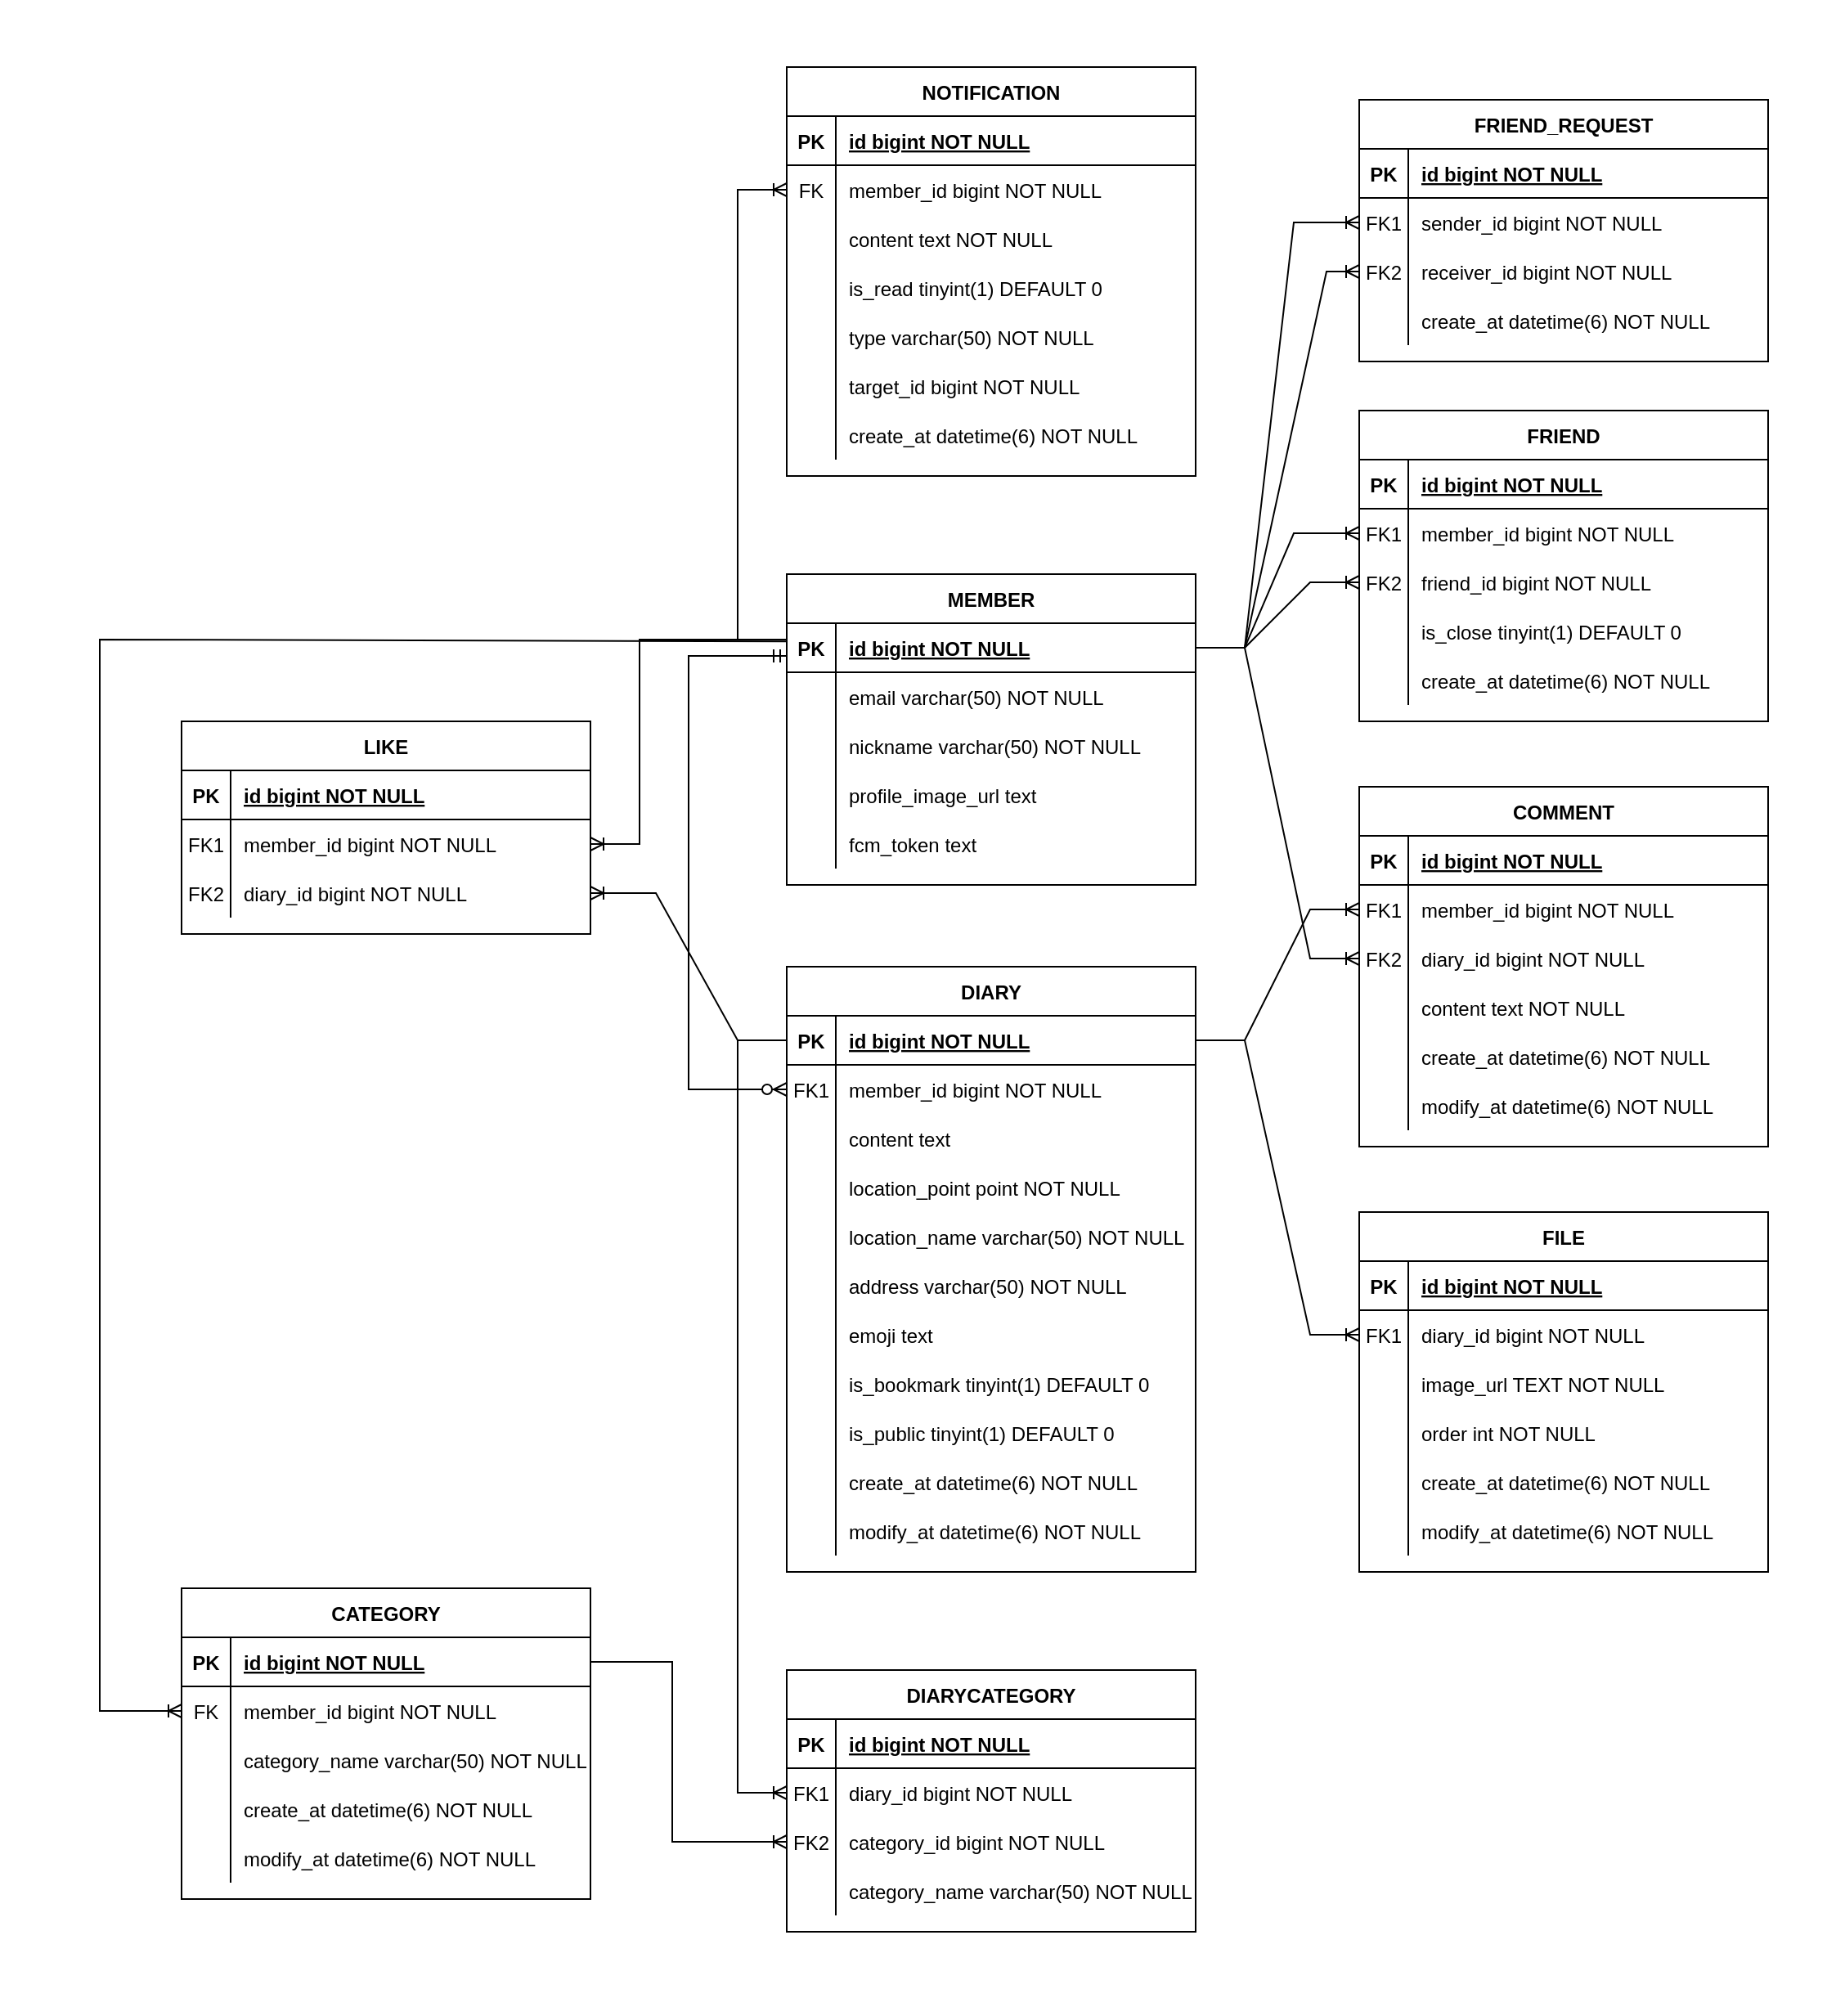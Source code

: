 <mxfile version="24.7.14">
  <diagram id="R2lEEEUBdFMjLlhIrx00" name="Page-1">
    <mxGraphModel dx="3203" dy="2299" grid="1" gridSize="10" guides="1" tooltips="1" connect="1" arrows="1" fold="1" page="1" pageScale="1" pageWidth="850" pageHeight="1100" math="0" shadow="0" extFonts="Permanent Marker^https://fonts.googleapis.com/css?family=Permanent+Marker">
      <root>
        <mxCell id="0" />
        <mxCell id="1" parent="0" />
        <mxCell id="C-vyLk0tnHw3VtMMgP7b-2" value="DIARY" style="shape=table;startSize=30;container=1;collapsible=1;childLayout=tableLayout;fixedRows=1;rowLines=0;fontStyle=1;align=center;resizeLast=1;" parent="1" vertex="1">
          <mxGeometry x="90" y="350" width="250" height="370" as="geometry" />
        </mxCell>
        <mxCell id="C-vyLk0tnHw3VtMMgP7b-3" value="" style="shape=partialRectangle;collapsible=0;dropTarget=0;pointerEvents=0;fillColor=none;points=[[0,0.5],[1,0.5]];portConstraint=eastwest;top=0;left=0;right=0;bottom=1;" parent="C-vyLk0tnHw3VtMMgP7b-2" vertex="1">
          <mxGeometry y="30" width="250" height="30" as="geometry" />
        </mxCell>
        <mxCell id="C-vyLk0tnHw3VtMMgP7b-4" value="PK" style="shape=partialRectangle;overflow=hidden;connectable=0;fillColor=none;top=0;left=0;bottom=0;right=0;fontStyle=1;" parent="C-vyLk0tnHw3VtMMgP7b-3" vertex="1">
          <mxGeometry width="30" height="30" as="geometry">
            <mxRectangle width="30" height="30" as="alternateBounds" />
          </mxGeometry>
        </mxCell>
        <mxCell id="C-vyLk0tnHw3VtMMgP7b-5" value="id bigint NOT NULL " style="shape=partialRectangle;overflow=hidden;connectable=0;fillColor=none;top=0;left=0;bottom=0;right=0;align=left;spacingLeft=6;fontStyle=5;" parent="C-vyLk0tnHw3VtMMgP7b-3" vertex="1">
          <mxGeometry x="30" width="220" height="30" as="geometry">
            <mxRectangle width="220" height="30" as="alternateBounds" />
          </mxGeometry>
        </mxCell>
        <mxCell id="C-vyLk0tnHw3VtMMgP7b-6" value="" style="shape=partialRectangle;collapsible=0;dropTarget=0;pointerEvents=0;fillColor=none;points=[[0,0.5],[1,0.5]];portConstraint=eastwest;top=0;left=0;right=0;bottom=0;" parent="C-vyLk0tnHw3VtMMgP7b-2" vertex="1">
          <mxGeometry y="60" width="250" height="30" as="geometry" />
        </mxCell>
        <mxCell id="C-vyLk0tnHw3VtMMgP7b-7" value="FK1" style="shape=partialRectangle;overflow=hidden;connectable=0;fillColor=none;top=0;left=0;bottom=0;right=0;" parent="C-vyLk0tnHw3VtMMgP7b-6" vertex="1">
          <mxGeometry width="30" height="30" as="geometry">
            <mxRectangle width="30" height="30" as="alternateBounds" />
          </mxGeometry>
        </mxCell>
        <mxCell id="C-vyLk0tnHw3VtMMgP7b-8" value="member_id bigint NOT NULL" style="shape=partialRectangle;overflow=hidden;connectable=0;fillColor=none;top=0;left=0;bottom=0;right=0;align=left;spacingLeft=6;" parent="C-vyLk0tnHw3VtMMgP7b-6" vertex="1">
          <mxGeometry x="30" width="220" height="30" as="geometry">
            <mxRectangle width="220" height="30" as="alternateBounds" />
          </mxGeometry>
        </mxCell>
        <mxCell id="qDYHi33quVYcowOQE9VO-138" value="" style="shape=partialRectangle;collapsible=0;dropTarget=0;pointerEvents=0;fillColor=none;points=[[0,0.5],[1,0.5]];portConstraint=eastwest;top=0;left=0;right=0;bottom=0;" parent="C-vyLk0tnHw3VtMMgP7b-2" vertex="1">
          <mxGeometry y="90" width="250" height="30" as="geometry" />
        </mxCell>
        <mxCell id="qDYHi33quVYcowOQE9VO-139" value="" style="shape=partialRectangle;overflow=hidden;connectable=0;fillColor=none;top=0;left=0;bottom=0;right=0;" parent="qDYHi33quVYcowOQE9VO-138" vertex="1">
          <mxGeometry width="30" height="30" as="geometry">
            <mxRectangle width="30" height="30" as="alternateBounds" />
          </mxGeometry>
        </mxCell>
        <mxCell id="qDYHi33quVYcowOQE9VO-140" value="content text" style="shape=partialRectangle;overflow=hidden;connectable=0;fillColor=none;top=0;left=0;bottom=0;right=0;align=left;spacingLeft=6;" parent="qDYHi33quVYcowOQE9VO-138" vertex="1">
          <mxGeometry x="30" width="220" height="30" as="geometry">
            <mxRectangle width="220" height="30" as="alternateBounds" />
          </mxGeometry>
        </mxCell>
        <mxCell id="qDYHi33quVYcowOQE9VO-166" value="" style="shape=partialRectangle;collapsible=0;dropTarget=0;pointerEvents=0;fillColor=none;points=[[0,0.5],[1,0.5]];portConstraint=eastwest;top=0;left=0;right=0;bottom=0;" parent="C-vyLk0tnHw3VtMMgP7b-2" vertex="1">
          <mxGeometry y="120" width="250" height="30" as="geometry" />
        </mxCell>
        <mxCell id="qDYHi33quVYcowOQE9VO-167" value="" style="shape=partialRectangle;overflow=hidden;connectable=0;fillColor=none;top=0;left=0;bottom=0;right=0;" parent="qDYHi33quVYcowOQE9VO-166" vertex="1">
          <mxGeometry width="30" height="30" as="geometry">
            <mxRectangle width="30" height="30" as="alternateBounds" />
          </mxGeometry>
        </mxCell>
        <mxCell id="qDYHi33quVYcowOQE9VO-168" value="location_point point NOT NULL" style="shape=partialRectangle;overflow=hidden;connectable=0;fillColor=none;top=0;left=0;bottom=0;right=0;align=left;spacingLeft=6;" parent="qDYHi33quVYcowOQE9VO-166" vertex="1">
          <mxGeometry x="30" width="220" height="30" as="geometry">
            <mxRectangle width="220" height="30" as="alternateBounds" />
          </mxGeometry>
        </mxCell>
        <mxCell id="_2pdt-GVAGijaZ27lPzb-1" value="" style="shape=partialRectangle;collapsible=0;dropTarget=0;pointerEvents=0;fillColor=none;points=[[0,0.5],[1,0.5]];portConstraint=eastwest;top=0;left=0;right=0;bottom=0;" parent="C-vyLk0tnHw3VtMMgP7b-2" vertex="1">
          <mxGeometry y="150" width="250" height="30" as="geometry" />
        </mxCell>
        <mxCell id="_2pdt-GVAGijaZ27lPzb-2" value="" style="shape=partialRectangle;overflow=hidden;connectable=0;fillColor=none;top=0;left=0;bottom=0;right=0;" parent="_2pdt-GVAGijaZ27lPzb-1" vertex="1">
          <mxGeometry width="30" height="30" as="geometry">
            <mxRectangle width="30" height="30" as="alternateBounds" />
          </mxGeometry>
        </mxCell>
        <mxCell id="_2pdt-GVAGijaZ27lPzb-3" value="location_name varchar(50) NOT NULL" style="shape=partialRectangle;overflow=hidden;connectable=0;fillColor=none;top=0;left=0;bottom=0;right=0;align=left;spacingLeft=6;" parent="_2pdt-GVAGijaZ27lPzb-1" vertex="1">
          <mxGeometry x="30" width="220" height="30" as="geometry">
            <mxRectangle width="220" height="30" as="alternateBounds" />
          </mxGeometry>
        </mxCell>
        <mxCell id="_2pdt-GVAGijaZ27lPzb-62" value="" style="shape=partialRectangle;collapsible=0;dropTarget=0;pointerEvents=0;fillColor=none;points=[[0,0.5],[1,0.5]];portConstraint=eastwest;top=0;left=0;right=0;bottom=0;" parent="C-vyLk0tnHw3VtMMgP7b-2" vertex="1">
          <mxGeometry y="180" width="250" height="30" as="geometry" />
        </mxCell>
        <mxCell id="_2pdt-GVAGijaZ27lPzb-63" value="" style="shape=partialRectangle;overflow=hidden;connectable=0;fillColor=none;top=0;left=0;bottom=0;right=0;" parent="_2pdt-GVAGijaZ27lPzb-62" vertex="1">
          <mxGeometry width="30" height="30" as="geometry">
            <mxRectangle width="30" height="30" as="alternateBounds" />
          </mxGeometry>
        </mxCell>
        <mxCell id="_2pdt-GVAGijaZ27lPzb-64" value="address varchar(50) NOT NULL" style="shape=partialRectangle;overflow=hidden;connectable=0;fillColor=none;top=0;left=0;bottom=0;right=0;align=left;spacingLeft=6;" parent="_2pdt-GVAGijaZ27lPzb-62" vertex="1">
          <mxGeometry x="30" width="220" height="30" as="geometry">
            <mxRectangle width="220" height="30" as="alternateBounds" />
          </mxGeometry>
        </mxCell>
        <mxCell id="_2pdt-GVAGijaZ27lPzb-4" value="" style="shape=partialRectangle;collapsible=0;dropTarget=0;pointerEvents=0;fillColor=none;points=[[0,0.5],[1,0.5]];portConstraint=eastwest;top=0;left=0;right=0;bottom=0;" parent="C-vyLk0tnHw3VtMMgP7b-2" vertex="1">
          <mxGeometry y="210" width="250" height="30" as="geometry" />
        </mxCell>
        <mxCell id="_2pdt-GVAGijaZ27lPzb-5" value="" style="shape=partialRectangle;overflow=hidden;connectable=0;fillColor=none;top=0;left=0;bottom=0;right=0;" parent="_2pdt-GVAGijaZ27lPzb-4" vertex="1">
          <mxGeometry width="30" height="30" as="geometry">
            <mxRectangle width="30" height="30" as="alternateBounds" />
          </mxGeometry>
        </mxCell>
        <mxCell id="_2pdt-GVAGijaZ27lPzb-6" value="emoji text" style="shape=partialRectangle;overflow=hidden;connectable=0;fillColor=none;top=0;left=0;bottom=0;right=0;align=left;spacingLeft=6;" parent="_2pdt-GVAGijaZ27lPzb-4" vertex="1">
          <mxGeometry x="30" width="220" height="30" as="geometry">
            <mxRectangle width="220" height="30" as="alternateBounds" />
          </mxGeometry>
        </mxCell>
        <mxCell id="_2pdt-GVAGijaZ27lPzb-7" value="" style="shape=partialRectangle;collapsible=0;dropTarget=0;pointerEvents=0;fillColor=none;points=[[0,0.5],[1,0.5]];portConstraint=eastwest;top=0;left=0;right=0;bottom=0;" parent="C-vyLk0tnHw3VtMMgP7b-2" vertex="1">
          <mxGeometry y="240" width="250" height="30" as="geometry" />
        </mxCell>
        <mxCell id="_2pdt-GVAGijaZ27lPzb-8" value="" style="shape=partialRectangle;overflow=hidden;connectable=0;fillColor=none;top=0;left=0;bottom=0;right=0;" parent="_2pdt-GVAGijaZ27lPzb-7" vertex="1">
          <mxGeometry width="30" height="30" as="geometry">
            <mxRectangle width="30" height="30" as="alternateBounds" />
          </mxGeometry>
        </mxCell>
        <mxCell id="_2pdt-GVAGijaZ27lPzb-9" value="is_bookmark tinyint(1) DEFAULT 0" style="shape=partialRectangle;overflow=hidden;connectable=0;fillColor=none;top=0;left=0;bottom=0;right=0;align=left;spacingLeft=6;" parent="_2pdt-GVAGijaZ27lPzb-7" vertex="1">
          <mxGeometry x="30" width="220" height="30" as="geometry">
            <mxRectangle width="220" height="30" as="alternateBounds" />
          </mxGeometry>
        </mxCell>
        <mxCell id="_2pdt-GVAGijaZ27lPzb-10" value="" style="shape=partialRectangle;collapsible=0;dropTarget=0;pointerEvents=0;fillColor=none;points=[[0,0.5],[1,0.5]];portConstraint=eastwest;top=0;left=0;right=0;bottom=0;" parent="C-vyLk0tnHw3VtMMgP7b-2" vertex="1">
          <mxGeometry y="270" width="250" height="30" as="geometry" />
        </mxCell>
        <mxCell id="_2pdt-GVAGijaZ27lPzb-11" value="" style="shape=partialRectangle;overflow=hidden;connectable=0;fillColor=none;top=0;left=0;bottom=0;right=0;" parent="_2pdt-GVAGijaZ27lPzb-10" vertex="1">
          <mxGeometry width="30" height="30" as="geometry">
            <mxRectangle width="30" height="30" as="alternateBounds" />
          </mxGeometry>
        </mxCell>
        <mxCell id="_2pdt-GVAGijaZ27lPzb-12" value="is_public tinyint(1) DEFAULT 0" style="shape=partialRectangle;overflow=hidden;connectable=0;fillColor=none;top=0;left=0;bottom=0;right=0;align=left;spacingLeft=6;" parent="_2pdt-GVAGijaZ27lPzb-10" vertex="1">
          <mxGeometry x="30" width="220" height="30" as="geometry">
            <mxRectangle width="220" height="30" as="alternateBounds" />
          </mxGeometry>
        </mxCell>
        <mxCell id="qDYHi33quVYcowOQE9VO-132" value="" style="shape=partialRectangle;collapsible=0;dropTarget=0;pointerEvents=0;fillColor=none;points=[[0,0.5],[1,0.5]];portConstraint=eastwest;top=0;left=0;right=0;bottom=0;" parent="C-vyLk0tnHw3VtMMgP7b-2" vertex="1">
          <mxGeometry y="300" width="250" height="30" as="geometry" />
        </mxCell>
        <mxCell id="qDYHi33quVYcowOQE9VO-133" value="" style="shape=partialRectangle;overflow=hidden;connectable=0;fillColor=none;top=0;left=0;bottom=0;right=0;" parent="qDYHi33quVYcowOQE9VO-132" vertex="1">
          <mxGeometry width="30" height="30" as="geometry">
            <mxRectangle width="30" height="30" as="alternateBounds" />
          </mxGeometry>
        </mxCell>
        <mxCell id="qDYHi33quVYcowOQE9VO-134" value="create_at datetime(6) NOT NULL" style="shape=partialRectangle;overflow=hidden;connectable=0;fillColor=none;top=0;left=0;bottom=0;right=0;align=left;spacingLeft=6;" parent="qDYHi33quVYcowOQE9VO-132" vertex="1">
          <mxGeometry x="30" width="220" height="30" as="geometry">
            <mxRectangle width="220" height="30" as="alternateBounds" />
          </mxGeometry>
        </mxCell>
        <mxCell id="qDYHi33quVYcowOQE9VO-135" value="" style="shape=partialRectangle;collapsible=0;dropTarget=0;pointerEvents=0;fillColor=none;points=[[0,0.5],[1,0.5]];portConstraint=eastwest;top=0;left=0;right=0;bottom=0;" parent="C-vyLk0tnHw3VtMMgP7b-2" vertex="1">
          <mxGeometry y="330" width="250" height="30" as="geometry" />
        </mxCell>
        <mxCell id="qDYHi33quVYcowOQE9VO-136" value="" style="shape=partialRectangle;overflow=hidden;connectable=0;fillColor=none;top=0;left=0;bottom=0;right=0;" parent="qDYHi33quVYcowOQE9VO-135" vertex="1">
          <mxGeometry width="30" height="30" as="geometry">
            <mxRectangle width="30" height="30" as="alternateBounds" />
          </mxGeometry>
        </mxCell>
        <mxCell id="qDYHi33quVYcowOQE9VO-137" value="modify_at datetime(6) NOT NULL" style="shape=partialRectangle;overflow=hidden;connectable=0;fillColor=none;top=0;left=0;bottom=0;right=0;align=left;spacingLeft=6;" parent="qDYHi33quVYcowOQE9VO-135" vertex="1">
          <mxGeometry x="30" width="220" height="30" as="geometry">
            <mxRectangle width="220" height="30" as="alternateBounds" />
          </mxGeometry>
        </mxCell>
        <mxCell id="C-vyLk0tnHw3VtMMgP7b-13" value="FRIEND" style="shape=table;startSize=30;container=1;collapsible=1;childLayout=tableLayout;fixedRows=1;rowLines=0;fontStyle=1;align=center;resizeLast=1;" parent="1" vertex="1">
          <mxGeometry x="440" y="10" width="250" height="190" as="geometry" />
        </mxCell>
        <mxCell id="C-vyLk0tnHw3VtMMgP7b-14" value="" style="shape=partialRectangle;collapsible=0;dropTarget=0;pointerEvents=0;fillColor=none;points=[[0,0.5],[1,0.5]];portConstraint=eastwest;top=0;left=0;right=0;bottom=1;" parent="C-vyLk0tnHw3VtMMgP7b-13" vertex="1">
          <mxGeometry y="30" width="250" height="30" as="geometry" />
        </mxCell>
        <mxCell id="C-vyLk0tnHw3VtMMgP7b-15" value="PK" style="shape=partialRectangle;overflow=hidden;connectable=0;fillColor=none;top=0;left=0;bottom=0;right=0;fontStyle=1;" parent="C-vyLk0tnHw3VtMMgP7b-14" vertex="1">
          <mxGeometry width="30" height="30" as="geometry">
            <mxRectangle width="30" height="30" as="alternateBounds" />
          </mxGeometry>
        </mxCell>
        <mxCell id="C-vyLk0tnHw3VtMMgP7b-16" value="id bigint NOT NULL " style="shape=partialRectangle;overflow=hidden;connectable=0;fillColor=none;top=0;left=0;bottom=0;right=0;align=left;spacingLeft=6;fontStyle=5;" parent="C-vyLk0tnHw3VtMMgP7b-14" vertex="1">
          <mxGeometry x="30" width="220" height="30" as="geometry">
            <mxRectangle width="220" height="30" as="alternateBounds" />
          </mxGeometry>
        </mxCell>
        <mxCell id="C-vyLk0tnHw3VtMMgP7b-17" value="" style="shape=partialRectangle;collapsible=0;dropTarget=0;pointerEvents=0;fillColor=none;points=[[0,0.5],[1,0.5]];portConstraint=eastwest;top=0;left=0;right=0;bottom=0;" parent="C-vyLk0tnHw3VtMMgP7b-13" vertex="1">
          <mxGeometry y="60" width="250" height="30" as="geometry" />
        </mxCell>
        <mxCell id="C-vyLk0tnHw3VtMMgP7b-18" value="FK1" style="shape=partialRectangle;overflow=hidden;connectable=0;fillColor=none;top=0;left=0;bottom=0;right=0;" parent="C-vyLk0tnHw3VtMMgP7b-17" vertex="1">
          <mxGeometry width="30" height="30" as="geometry">
            <mxRectangle width="30" height="30" as="alternateBounds" />
          </mxGeometry>
        </mxCell>
        <mxCell id="C-vyLk0tnHw3VtMMgP7b-19" value="member_id bigint NOT NULL" style="shape=partialRectangle;overflow=hidden;connectable=0;fillColor=none;top=0;left=0;bottom=0;right=0;align=left;spacingLeft=6;" parent="C-vyLk0tnHw3VtMMgP7b-17" vertex="1">
          <mxGeometry x="30" width="220" height="30" as="geometry">
            <mxRectangle width="220" height="30" as="alternateBounds" />
          </mxGeometry>
        </mxCell>
        <mxCell id="C-vyLk0tnHw3VtMMgP7b-20" value="" style="shape=partialRectangle;collapsible=0;dropTarget=0;pointerEvents=0;fillColor=none;points=[[0,0.5],[1,0.5]];portConstraint=eastwest;top=0;left=0;right=0;bottom=0;" parent="C-vyLk0tnHw3VtMMgP7b-13" vertex="1">
          <mxGeometry y="90" width="250" height="30" as="geometry" />
        </mxCell>
        <mxCell id="C-vyLk0tnHw3VtMMgP7b-21" value="FK2" style="shape=partialRectangle;overflow=hidden;connectable=0;fillColor=none;top=0;left=0;bottom=0;right=0;" parent="C-vyLk0tnHw3VtMMgP7b-20" vertex="1">
          <mxGeometry width="30" height="30" as="geometry">
            <mxRectangle width="30" height="30" as="alternateBounds" />
          </mxGeometry>
        </mxCell>
        <mxCell id="C-vyLk0tnHw3VtMMgP7b-22" value="friend_id bigint NOT NULL" style="shape=partialRectangle;overflow=hidden;connectable=0;fillColor=none;top=0;left=0;bottom=0;right=0;align=left;spacingLeft=6;" parent="C-vyLk0tnHw3VtMMgP7b-20" vertex="1">
          <mxGeometry x="30" width="220" height="30" as="geometry">
            <mxRectangle width="220" height="30" as="alternateBounds" />
          </mxGeometry>
        </mxCell>
        <mxCell id="_2pdt-GVAGijaZ27lPzb-35" value="" style="shape=partialRectangle;collapsible=0;dropTarget=0;pointerEvents=0;fillColor=none;points=[[0,0.5],[1,0.5]];portConstraint=eastwest;top=0;left=0;right=0;bottom=0;" parent="C-vyLk0tnHw3VtMMgP7b-13" vertex="1">
          <mxGeometry y="120" width="250" height="30" as="geometry" />
        </mxCell>
        <mxCell id="_2pdt-GVAGijaZ27lPzb-36" value="" style="shape=partialRectangle;overflow=hidden;connectable=0;fillColor=none;top=0;left=0;bottom=0;right=0;" parent="_2pdt-GVAGijaZ27lPzb-35" vertex="1">
          <mxGeometry width="30" height="30" as="geometry">
            <mxRectangle width="30" height="30" as="alternateBounds" />
          </mxGeometry>
        </mxCell>
        <mxCell id="_2pdt-GVAGijaZ27lPzb-37" value="is_close tinyint(1) DEFAULT 0" style="shape=partialRectangle;overflow=hidden;connectable=0;fillColor=none;top=0;left=0;bottom=0;right=0;align=left;spacingLeft=6;" parent="_2pdt-GVAGijaZ27lPzb-35" vertex="1">
          <mxGeometry x="30" width="220" height="30" as="geometry">
            <mxRectangle width="220" height="30" as="alternateBounds" />
          </mxGeometry>
        </mxCell>
        <mxCell id="_2pdt-GVAGijaZ27lPzb-29" value="" style="shape=partialRectangle;collapsible=0;dropTarget=0;pointerEvents=0;fillColor=none;points=[[0,0.5],[1,0.5]];portConstraint=eastwest;top=0;left=0;right=0;bottom=0;" parent="C-vyLk0tnHw3VtMMgP7b-13" vertex="1">
          <mxGeometry y="150" width="250" height="30" as="geometry" />
        </mxCell>
        <mxCell id="_2pdt-GVAGijaZ27lPzb-30" value="" style="shape=partialRectangle;overflow=hidden;connectable=0;fillColor=none;top=0;left=0;bottom=0;right=0;" parent="_2pdt-GVAGijaZ27lPzb-29" vertex="1">
          <mxGeometry width="30" height="30" as="geometry">
            <mxRectangle width="30" height="30" as="alternateBounds" />
          </mxGeometry>
        </mxCell>
        <mxCell id="_2pdt-GVAGijaZ27lPzb-31" value="create_at datetime(6) NOT NULL" style="shape=partialRectangle;overflow=hidden;connectable=0;fillColor=none;top=0;left=0;bottom=0;right=0;align=left;spacingLeft=6;" parent="_2pdt-GVAGijaZ27lPzb-29" vertex="1">
          <mxGeometry x="30" width="220" height="30" as="geometry">
            <mxRectangle width="220" height="30" as="alternateBounds" />
          </mxGeometry>
        </mxCell>
        <mxCell id="C-vyLk0tnHw3VtMMgP7b-23" value="MEMBER" style="shape=table;startSize=30;container=1;collapsible=1;childLayout=tableLayout;fixedRows=1;rowLines=0;fontStyle=1;align=center;resizeLast=1;" parent="1" vertex="1">
          <mxGeometry x="90" y="110" width="250" height="190" as="geometry" />
        </mxCell>
        <mxCell id="C-vyLk0tnHw3VtMMgP7b-24" value="" style="shape=partialRectangle;collapsible=0;dropTarget=0;pointerEvents=0;fillColor=none;points=[[0,0.5],[1,0.5]];portConstraint=eastwest;top=0;left=0;right=0;bottom=1;" parent="C-vyLk0tnHw3VtMMgP7b-23" vertex="1">
          <mxGeometry y="30" width="250" height="30" as="geometry" />
        </mxCell>
        <mxCell id="C-vyLk0tnHw3VtMMgP7b-25" value="PK" style="shape=partialRectangle;overflow=hidden;connectable=0;fillColor=none;top=0;left=0;bottom=0;right=0;fontStyle=1;" parent="C-vyLk0tnHw3VtMMgP7b-24" vertex="1">
          <mxGeometry width="30" height="30" as="geometry">
            <mxRectangle width="30" height="30" as="alternateBounds" />
          </mxGeometry>
        </mxCell>
        <mxCell id="C-vyLk0tnHw3VtMMgP7b-26" value="id bigint NOT NULL " style="shape=partialRectangle;overflow=hidden;connectable=0;fillColor=none;top=0;left=0;bottom=0;right=0;align=left;spacingLeft=6;fontStyle=5;" parent="C-vyLk0tnHw3VtMMgP7b-24" vertex="1">
          <mxGeometry x="30" width="220" height="30" as="geometry">
            <mxRectangle width="220" height="30" as="alternateBounds" />
          </mxGeometry>
        </mxCell>
        <mxCell id="C-vyLk0tnHw3VtMMgP7b-27" value="" style="shape=partialRectangle;collapsible=0;dropTarget=0;pointerEvents=0;fillColor=none;points=[[0,0.5],[1,0.5]];portConstraint=eastwest;top=0;left=0;right=0;bottom=0;" parent="C-vyLk0tnHw3VtMMgP7b-23" vertex="1">
          <mxGeometry y="60" width="250" height="30" as="geometry" />
        </mxCell>
        <mxCell id="C-vyLk0tnHw3VtMMgP7b-28" value="" style="shape=partialRectangle;overflow=hidden;connectable=0;fillColor=none;top=0;left=0;bottom=0;right=0;" parent="C-vyLk0tnHw3VtMMgP7b-27" vertex="1">
          <mxGeometry width="30" height="30" as="geometry">
            <mxRectangle width="30" height="30" as="alternateBounds" />
          </mxGeometry>
        </mxCell>
        <mxCell id="C-vyLk0tnHw3VtMMgP7b-29" value="email varchar(50) NOT NULL" style="shape=partialRectangle;overflow=hidden;connectable=0;fillColor=none;top=0;left=0;bottom=0;right=0;align=left;spacingLeft=6;" parent="C-vyLk0tnHw3VtMMgP7b-27" vertex="1">
          <mxGeometry x="30" width="220" height="30" as="geometry">
            <mxRectangle width="220" height="30" as="alternateBounds" />
          </mxGeometry>
        </mxCell>
        <mxCell id="qDYHi33quVYcowOQE9VO-110" value="" style="shape=partialRectangle;collapsible=0;dropTarget=0;pointerEvents=0;fillColor=none;points=[[0,0.5],[1,0.5]];portConstraint=eastwest;top=0;left=0;right=0;bottom=0;" parent="C-vyLk0tnHw3VtMMgP7b-23" vertex="1">
          <mxGeometry y="90" width="250" height="30" as="geometry" />
        </mxCell>
        <mxCell id="qDYHi33quVYcowOQE9VO-111" value="" style="shape=partialRectangle;overflow=hidden;connectable=0;fillColor=none;top=0;left=0;bottom=0;right=0;" parent="qDYHi33quVYcowOQE9VO-110" vertex="1">
          <mxGeometry width="30" height="30" as="geometry">
            <mxRectangle width="30" height="30" as="alternateBounds" />
          </mxGeometry>
        </mxCell>
        <mxCell id="qDYHi33quVYcowOQE9VO-112" value="nickname varchar(50) NOT NULL" style="shape=partialRectangle;overflow=hidden;connectable=0;fillColor=none;top=0;left=0;bottom=0;right=0;align=left;spacingLeft=6;" parent="qDYHi33quVYcowOQE9VO-110" vertex="1">
          <mxGeometry x="30" width="220" height="30" as="geometry">
            <mxRectangle width="220" height="30" as="alternateBounds" />
          </mxGeometry>
        </mxCell>
        <mxCell id="qDYHi33quVYcowOQE9VO-113" value="" style="shape=partialRectangle;collapsible=0;dropTarget=0;pointerEvents=0;fillColor=none;points=[[0,0.5],[1,0.5]];portConstraint=eastwest;top=0;left=0;right=0;bottom=0;" parent="C-vyLk0tnHw3VtMMgP7b-23" vertex="1">
          <mxGeometry y="120" width="250" height="30" as="geometry" />
        </mxCell>
        <mxCell id="qDYHi33quVYcowOQE9VO-114" value="" style="shape=partialRectangle;overflow=hidden;connectable=0;fillColor=none;top=0;left=0;bottom=0;right=0;" parent="qDYHi33quVYcowOQE9VO-113" vertex="1">
          <mxGeometry width="30" height="30" as="geometry">
            <mxRectangle width="30" height="30" as="alternateBounds" />
          </mxGeometry>
        </mxCell>
        <mxCell id="qDYHi33quVYcowOQE9VO-115" value="profile_image_url text" style="shape=partialRectangle;overflow=hidden;connectable=0;fillColor=none;top=0;left=0;bottom=0;right=0;align=left;spacingLeft=6;" parent="qDYHi33quVYcowOQE9VO-113" vertex="1">
          <mxGeometry x="30" width="220" height="30" as="geometry">
            <mxRectangle width="220" height="30" as="alternateBounds" />
          </mxGeometry>
        </mxCell>
        <mxCell id="_2pdt-GVAGijaZ27lPzb-47" value="" style="shape=partialRectangle;collapsible=0;dropTarget=0;pointerEvents=0;fillColor=none;points=[[0,0.5],[1,0.5]];portConstraint=eastwest;top=0;left=0;right=0;bottom=0;" parent="C-vyLk0tnHw3VtMMgP7b-23" vertex="1">
          <mxGeometry y="150" width="250" height="30" as="geometry" />
        </mxCell>
        <mxCell id="_2pdt-GVAGijaZ27lPzb-48" value="" style="shape=partialRectangle;overflow=hidden;connectable=0;fillColor=none;top=0;left=0;bottom=0;right=0;" parent="_2pdt-GVAGijaZ27lPzb-47" vertex="1">
          <mxGeometry width="30" height="30" as="geometry">
            <mxRectangle width="30" height="30" as="alternateBounds" />
          </mxGeometry>
        </mxCell>
        <mxCell id="_2pdt-GVAGijaZ27lPzb-49" value="fcm_token text" style="shape=partialRectangle;overflow=hidden;connectable=0;fillColor=none;top=0;left=0;bottom=0;right=0;align=left;spacingLeft=6;" parent="_2pdt-GVAGijaZ27lPzb-47" vertex="1">
          <mxGeometry x="30" width="220" height="30" as="geometry">
            <mxRectangle width="220" height="30" as="alternateBounds" />
          </mxGeometry>
        </mxCell>
        <mxCell id="qDYHi33quVYcowOQE9VO-2" value="NOTIFICATION" style="shape=table;startSize=30;container=1;collapsible=1;childLayout=tableLayout;fixedRows=1;rowLines=0;fontStyle=1;align=center;resizeLast=1;" parent="1" vertex="1">
          <mxGeometry x="90" y="-200" width="250" height="250.0" as="geometry" />
        </mxCell>
        <mxCell id="qDYHi33quVYcowOQE9VO-3" value="" style="shape=partialRectangle;collapsible=0;dropTarget=0;pointerEvents=0;fillColor=none;points=[[0,0.5],[1,0.5]];portConstraint=eastwest;top=0;left=0;right=0;bottom=1;" parent="qDYHi33quVYcowOQE9VO-2" vertex="1">
          <mxGeometry y="30" width="250" height="30" as="geometry" />
        </mxCell>
        <mxCell id="qDYHi33quVYcowOQE9VO-4" value="PK" style="shape=partialRectangle;overflow=hidden;connectable=0;fillColor=none;top=0;left=0;bottom=0;right=0;fontStyle=1;" parent="qDYHi33quVYcowOQE9VO-3" vertex="1">
          <mxGeometry width="30" height="30" as="geometry">
            <mxRectangle width="30" height="30" as="alternateBounds" />
          </mxGeometry>
        </mxCell>
        <mxCell id="qDYHi33quVYcowOQE9VO-5" value="id bigint NOT NULL " style="shape=partialRectangle;overflow=hidden;connectable=0;fillColor=none;top=0;left=0;bottom=0;right=0;align=left;spacingLeft=6;fontStyle=5;" parent="qDYHi33quVYcowOQE9VO-3" vertex="1">
          <mxGeometry x="30" width="220" height="30" as="geometry">
            <mxRectangle width="220" height="30" as="alternateBounds" />
          </mxGeometry>
        </mxCell>
        <mxCell id="qDYHi33quVYcowOQE9VO-9" value="" style="shape=partialRectangle;collapsible=0;dropTarget=0;pointerEvents=0;fillColor=none;points=[[0,0.5],[1,0.5]];portConstraint=eastwest;top=0;left=0;right=0;bottom=0;" parent="qDYHi33quVYcowOQE9VO-2" vertex="1">
          <mxGeometry y="60" width="250" height="30" as="geometry" />
        </mxCell>
        <mxCell id="qDYHi33quVYcowOQE9VO-10" value="FK" style="shape=partialRectangle;overflow=hidden;connectable=0;fillColor=none;top=0;left=0;bottom=0;right=0;" parent="qDYHi33quVYcowOQE9VO-9" vertex="1">
          <mxGeometry width="30" height="30" as="geometry">
            <mxRectangle width="30" height="30" as="alternateBounds" />
          </mxGeometry>
        </mxCell>
        <mxCell id="qDYHi33quVYcowOQE9VO-11" value="member_id bigint NOT NULL" style="shape=partialRectangle;overflow=hidden;connectable=0;fillColor=none;top=0;left=0;bottom=0;right=0;align=left;spacingLeft=6;" parent="qDYHi33quVYcowOQE9VO-9" vertex="1">
          <mxGeometry x="30" width="220" height="30" as="geometry">
            <mxRectangle width="220" height="30" as="alternateBounds" />
          </mxGeometry>
        </mxCell>
        <mxCell id="_2pdt-GVAGijaZ27lPzb-53" value="" style="shape=partialRectangle;collapsible=0;dropTarget=0;pointerEvents=0;fillColor=none;points=[[0,0.5],[1,0.5]];portConstraint=eastwest;top=0;left=0;right=0;bottom=0;" parent="qDYHi33quVYcowOQE9VO-2" vertex="1">
          <mxGeometry y="90" width="250" height="30" as="geometry" />
        </mxCell>
        <mxCell id="_2pdt-GVAGijaZ27lPzb-54" value="&#xa;" style="shape=partialRectangle;overflow=hidden;connectable=0;fillColor=none;top=0;left=0;bottom=0;right=0;" parent="_2pdt-GVAGijaZ27lPzb-53" vertex="1">
          <mxGeometry width="30" height="30" as="geometry">
            <mxRectangle width="30" height="30" as="alternateBounds" />
          </mxGeometry>
        </mxCell>
        <mxCell id="_2pdt-GVAGijaZ27lPzb-55" value="content text NOT NULL" style="shape=partialRectangle;overflow=hidden;connectable=0;fillColor=none;top=0;left=0;bottom=0;right=0;align=left;spacingLeft=6;" parent="_2pdt-GVAGijaZ27lPzb-53" vertex="1">
          <mxGeometry x="30" width="220" height="30" as="geometry">
            <mxRectangle width="220" height="30" as="alternateBounds" />
          </mxGeometry>
        </mxCell>
        <mxCell id="qDYHi33quVYcowOQE9VO-101" value="" style="shape=partialRectangle;collapsible=0;dropTarget=0;pointerEvents=0;fillColor=none;points=[[0,0.5],[1,0.5]];portConstraint=eastwest;top=0;left=0;right=0;bottom=0;" parent="qDYHi33quVYcowOQE9VO-2" vertex="1">
          <mxGeometry y="120" width="250" height="30" as="geometry" />
        </mxCell>
        <mxCell id="qDYHi33quVYcowOQE9VO-102" value="&#xa;" style="shape=partialRectangle;overflow=hidden;connectable=0;fillColor=none;top=0;left=0;bottom=0;right=0;" parent="qDYHi33quVYcowOQE9VO-101" vertex="1">
          <mxGeometry width="30" height="30" as="geometry">
            <mxRectangle width="30" height="30" as="alternateBounds" />
          </mxGeometry>
        </mxCell>
        <mxCell id="qDYHi33quVYcowOQE9VO-103" value="is_read tinyint(1) DEFAULT 0" style="shape=partialRectangle;overflow=hidden;connectable=0;fillColor=none;top=0;left=0;bottom=0;right=0;align=left;spacingLeft=6;" parent="qDYHi33quVYcowOQE9VO-101" vertex="1">
          <mxGeometry x="30" width="220" height="30" as="geometry">
            <mxRectangle width="220" height="30" as="alternateBounds" />
          </mxGeometry>
        </mxCell>
        <mxCell id="qDYHi33quVYcowOQE9VO-59" value="" style="shape=partialRectangle;collapsible=0;dropTarget=0;pointerEvents=0;fillColor=none;points=[[0,0.5],[1,0.5]];portConstraint=eastwest;top=0;left=0;right=0;bottom=0;" parent="qDYHi33quVYcowOQE9VO-2" vertex="1">
          <mxGeometry y="150" width="250" height="30" as="geometry" />
        </mxCell>
        <mxCell id="qDYHi33quVYcowOQE9VO-60" value="" style="shape=partialRectangle;overflow=hidden;connectable=0;fillColor=none;top=0;left=0;bottom=0;right=0;" parent="qDYHi33quVYcowOQE9VO-59" vertex="1">
          <mxGeometry width="30" height="30" as="geometry">
            <mxRectangle width="30" height="30" as="alternateBounds" />
          </mxGeometry>
        </mxCell>
        <mxCell id="qDYHi33quVYcowOQE9VO-61" value="type varchar(50) NOT NULL" style="shape=partialRectangle;overflow=hidden;connectable=0;fillColor=none;top=0;left=0;bottom=0;right=0;align=left;spacingLeft=6;" parent="qDYHi33quVYcowOQE9VO-59" vertex="1">
          <mxGeometry x="30" width="220" height="30" as="geometry">
            <mxRectangle width="220" height="30" as="alternateBounds" />
          </mxGeometry>
        </mxCell>
        <mxCell id="qDYHi33quVYcowOQE9VO-66" value="" style="shape=partialRectangle;collapsible=0;dropTarget=0;pointerEvents=0;fillColor=none;points=[[0,0.5],[1,0.5]];portConstraint=eastwest;top=0;left=0;right=0;bottom=0;" parent="qDYHi33quVYcowOQE9VO-2" vertex="1">
          <mxGeometry y="180" width="250" height="30" as="geometry" />
        </mxCell>
        <mxCell id="qDYHi33quVYcowOQE9VO-67" value="" style="shape=partialRectangle;overflow=hidden;connectable=0;fillColor=none;top=0;left=0;bottom=0;right=0;" parent="qDYHi33quVYcowOQE9VO-66" vertex="1">
          <mxGeometry width="30" height="30" as="geometry">
            <mxRectangle width="30" height="30" as="alternateBounds" />
          </mxGeometry>
        </mxCell>
        <mxCell id="qDYHi33quVYcowOQE9VO-68" value="target_id bigint NOT NULL" style="shape=partialRectangle;overflow=hidden;connectable=0;fillColor=none;top=0;left=0;bottom=0;right=0;align=left;spacingLeft=6;" parent="qDYHi33quVYcowOQE9VO-66" vertex="1">
          <mxGeometry x="30" width="220" height="30" as="geometry">
            <mxRectangle width="220" height="30" as="alternateBounds" />
          </mxGeometry>
        </mxCell>
        <mxCell id="_2pdt-GVAGijaZ27lPzb-59" value="" style="shape=partialRectangle;collapsible=0;dropTarget=0;pointerEvents=0;fillColor=none;points=[[0,0.5],[1,0.5]];portConstraint=eastwest;top=0;left=0;right=0;bottom=0;" parent="qDYHi33quVYcowOQE9VO-2" vertex="1">
          <mxGeometry y="210" width="250" height="30" as="geometry" />
        </mxCell>
        <mxCell id="_2pdt-GVAGijaZ27lPzb-60" value="" style="shape=partialRectangle;overflow=hidden;connectable=0;fillColor=none;top=0;left=0;bottom=0;right=0;" parent="_2pdt-GVAGijaZ27lPzb-59" vertex="1">
          <mxGeometry width="30" height="30" as="geometry">
            <mxRectangle width="30" height="30" as="alternateBounds" />
          </mxGeometry>
        </mxCell>
        <mxCell id="_2pdt-GVAGijaZ27lPzb-61" value="create_at datetime(6) NOT NULL" style="shape=partialRectangle;overflow=hidden;connectable=0;fillColor=none;top=0;left=0;bottom=0;right=0;align=left;spacingLeft=6;" parent="_2pdt-GVAGijaZ27lPzb-59" vertex="1">
          <mxGeometry x="30" width="220" height="30" as="geometry">
            <mxRectangle width="220" height="30" as="alternateBounds" />
          </mxGeometry>
        </mxCell>
        <mxCell id="qDYHi33quVYcowOQE9VO-12" value="COMMENT" style="shape=table;startSize=30;container=1;collapsible=1;childLayout=tableLayout;fixedRows=1;rowLines=0;fontStyle=1;align=center;resizeLast=1;" parent="1" vertex="1">
          <mxGeometry x="440" y="240" width="250" height="220" as="geometry" />
        </mxCell>
        <mxCell id="qDYHi33quVYcowOQE9VO-13" value="" style="shape=partialRectangle;collapsible=0;dropTarget=0;pointerEvents=0;fillColor=none;points=[[0,0.5],[1,0.5]];portConstraint=eastwest;top=0;left=0;right=0;bottom=1;" parent="qDYHi33quVYcowOQE9VO-12" vertex="1">
          <mxGeometry y="30" width="250" height="30" as="geometry" />
        </mxCell>
        <mxCell id="qDYHi33quVYcowOQE9VO-14" value="PK" style="shape=partialRectangle;overflow=hidden;connectable=0;fillColor=none;top=0;left=0;bottom=0;right=0;fontStyle=1;" parent="qDYHi33quVYcowOQE9VO-13" vertex="1">
          <mxGeometry width="30" height="30" as="geometry">
            <mxRectangle width="30" height="30" as="alternateBounds" />
          </mxGeometry>
        </mxCell>
        <mxCell id="qDYHi33quVYcowOQE9VO-15" value="id bigint NOT NULL " style="shape=partialRectangle;overflow=hidden;connectable=0;fillColor=none;top=0;left=0;bottom=0;right=0;align=left;spacingLeft=6;fontStyle=5;" parent="qDYHi33quVYcowOQE9VO-13" vertex="1">
          <mxGeometry x="30" width="220" height="30" as="geometry">
            <mxRectangle width="220" height="30" as="alternateBounds" />
          </mxGeometry>
        </mxCell>
        <mxCell id="qDYHi33quVYcowOQE9VO-16" value="" style="shape=partialRectangle;collapsible=0;dropTarget=0;pointerEvents=0;fillColor=none;points=[[0,0.5],[1,0.5]];portConstraint=eastwest;top=0;left=0;right=0;bottom=0;" parent="qDYHi33quVYcowOQE9VO-12" vertex="1">
          <mxGeometry y="60" width="250" height="30" as="geometry" />
        </mxCell>
        <mxCell id="qDYHi33quVYcowOQE9VO-17" value="FK1" style="shape=partialRectangle;overflow=hidden;connectable=0;fillColor=none;top=0;left=0;bottom=0;right=0;" parent="qDYHi33quVYcowOQE9VO-16" vertex="1">
          <mxGeometry width="30" height="30" as="geometry">
            <mxRectangle width="30" height="30" as="alternateBounds" />
          </mxGeometry>
        </mxCell>
        <mxCell id="qDYHi33quVYcowOQE9VO-18" value="member_id bigint NOT NULL" style="shape=partialRectangle;overflow=hidden;connectable=0;fillColor=none;top=0;left=0;bottom=0;right=0;align=left;spacingLeft=6;" parent="qDYHi33quVYcowOQE9VO-16" vertex="1">
          <mxGeometry x="30" width="220" height="30" as="geometry">
            <mxRectangle width="220" height="30" as="alternateBounds" />
          </mxGeometry>
        </mxCell>
        <mxCell id="qDYHi33quVYcowOQE9VO-19" value="" style="shape=partialRectangle;collapsible=0;dropTarget=0;pointerEvents=0;fillColor=none;points=[[0,0.5],[1,0.5]];portConstraint=eastwest;top=0;left=0;right=0;bottom=0;" parent="qDYHi33quVYcowOQE9VO-12" vertex="1">
          <mxGeometry y="90" width="250" height="30" as="geometry" />
        </mxCell>
        <mxCell id="qDYHi33quVYcowOQE9VO-20" value="FK2" style="shape=partialRectangle;overflow=hidden;connectable=0;fillColor=none;top=0;left=0;bottom=0;right=0;" parent="qDYHi33quVYcowOQE9VO-19" vertex="1">
          <mxGeometry width="30" height="30" as="geometry">
            <mxRectangle width="30" height="30" as="alternateBounds" />
          </mxGeometry>
        </mxCell>
        <mxCell id="qDYHi33quVYcowOQE9VO-21" value="diary_id bigint NOT NULL" style="shape=partialRectangle;overflow=hidden;connectable=0;fillColor=none;top=0;left=0;bottom=0;right=0;align=left;spacingLeft=6;" parent="qDYHi33quVYcowOQE9VO-19" vertex="1">
          <mxGeometry x="30" width="220" height="30" as="geometry">
            <mxRectangle width="220" height="30" as="alternateBounds" />
          </mxGeometry>
        </mxCell>
        <mxCell id="qDYHi33quVYcowOQE9VO-169" value="" style="shape=partialRectangle;collapsible=0;dropTarget=0;pointerEvents=0;fillColor=none;points=[[0,0.5],[1,0.5]];portConstraint=eastwest;top=0;left=0;right=0;bottom=0;" parent="qDYHi33quVYcowOQE9VO-12" vertex="1">
          <mxGeometry y="120" width="250" height="30" as="geometry" />
        </mxCell>
        <mxCell id="qDYHi33quVYcowOQE9VO-170" value="" style="shape=partialRectangle;overflow=hidden;connectable=0;fillColor=none;top=0;left=0;bottom=0;right=0;" parent="qDYHi33quVYcowOQE9VO-169" vertex="1">
          <mxGeometry width="30" height="30" as="geometry">
            <mxRectangle width="30" height="30" as="alternateBounds" />
          </mxGeometry>
        </mxCell>
        <mxCell id="qDYHi33quVYcowOQE9VO-171" value="content text NOT NULL" style="shape=partialRectangle;overflow=hidden;connectable=0;fillColor=none;top=0;left=0;bottom=0;right=0;align=left;spacingLeft=6;" parent="qDYHi33quVYcowOQE9VO-169" vertex="1">
          <mxGeometry x="30" width="220" height="30" as="geometry">
            <mxRectangle width="220" height="30" as="alternateBounds" />
          </mxGeometry>
        </mxCell>
        <mxCell id="qDYHi33quVYcowOQE9VO-175" value="" style="shape=partialRectangle;collapsible=0;dropTarget=0;pointerEvents=0;fillColor=none;points=[[0,0.5],[1,0.5]];portConstraint=eastwest;top=0;left=0;right=0;bottom=0;" parent="qDYHi33quVYcowOQE9VO-12" vertex="1">
          <mxGeometry y="150" width="250" height="30" as="geometry" />
        </mxCell>
        <mxCell id="qDYHi33quVYcowOQE9VO-176" value="" style="shape=partialRectangle;overflow=hidden;connectable=0;fillColor=none;top=0;left=0;bottom=0;right=0;" parent="qDYHi33quVYcowOQE9VO-175" vertex="1">
          <mxGeometry width="30" height="30" as="geometry">
            <mxRectangle width="30" height="30" as="alternateBounds" />
          </mxGeometry>
        </mxCell>
        <mxCell id="qDYHi33quVYcowOQE9VO-177" value="create_at datetime(6) NOT NULL" style="shape=partialRectangle;overflow=hidden;connectable=0;fillColor=none;top=0;left=0;bottom=0;right=0;align=left;spacingLeft=6;" parent="qDYHi33quVYcowOQE9VO-175" vertex="1">
          <mxGeometry x="30" width="220" height="30" as="geometry">
            <mxRectangle width="220" height="30" as="alternateBounds" />
          </mxGeometry>
        </mxCell>
        <mxCell id="qDYHi33quVYcowOQE9VO-172" value="" style="shape=partialRectangle;collapsible=0;dropTarget=0;pointerEvents=0;fillColor=none;points=[[0,0.5],[1,0.5]];portConstraint=eastwest;top=0;left=0;right=0;bottom=0;" parent="qDYHi33quVYcowOQE9VO-12" vertex="1">
          <mxGeometry y="180" width="250" height="30" as="geometry" />
        </mxCell>
        <mxCell id="qDYHi33quVYcowOQE9VO-173" value="" style="shape=partialRectangle;overflow=hidden;connectable=0;fillColor=none;top=0;left=0;bottom=0;right=0;" parent="qDYHi33quVYcowOQE9VO-172" vertex="1">
          <mxGeometry width="30" height="30" as="geometry">
            <mxRectangle width="30" height="30" as="alternateBounds" />
          </mxGeometry>
        </mxCell>
        <mxCell id="qDYHi33quVYcowOQE9VO-174" value="modify_at datetime(6) NOT NULL" style="shape=partialRectangle;overflow=hidden;connectable=0;fillColor=none;top=0;left=0;bottom=0;right=0;align=left;spacingLeft=6;" parent="qDYHi33quVYcowOQE9VO-172" vertex="1">
          <mxGeometry x="30" width="220" height="30" as="geometry">
            <mxRectangle width="220" height="30" as="alternateBounds" />
          </mxGeometry>
        </mxCell>
        <mxCell id="qDYHi33quVYcowOQE9VO-22" value="LIKE" style="shape=table;startSize=30;container=1;collapsible=1;childLayout=tableLayout;fixedRows=1;rowLines=0;fontStyle=1;align=center;resizeLast=1;" parent="1" vertex="1">
          <mxGeometry x="-280" y="200" width="250" height="130" as="geometry" />
        </mxCell>
        <mxCell id="qDYHi33quVYcowOQE9VO-23" value="" style="shape=partialRectangle;collapsible=0;dropTarget=0;pointerEvents=0;fillColor=none;points=[[0,0.5],[1,0.5]];portConstraint=eastwest;top=0;left=0;right=0;bottom=1;" parent="qDYHi33quVYcowOQE9VO-22" vertex="1">
          <mxGeometry y="30" width="250" height="30" as="geometry" />
        </mxCell>
        <mxCell id="qDYHi33quVYcowOQE9VO-24" value="PK" style="shape=partialRectangle;overflow=hidden;connectable=0;fillColor=none;top=0;left=0;bottom=0;right=0;fontStyle=1;" parent="qDYHi33quVYcowOQE9VO-23" vertex="1">
          <mxGeometry width="30" height="30" as="geometry">
            <mxRectangle width="30" height="30" as="alternateBounds" />
          </mxGeometry>
        </mxCell>
        <mxCell id="qDYHi33quVYcowOQE9VO-25" value="id bigint NOT NULL " style="shape=partialRectangle;overflow=hidden;connectable=0;fillColor=none;top=0;left=0;bottom=0;right=0;align=left;spacingLeft=6;fontStyle=5;" parent="qDYHi33quVYcowOQE9VO-23" vertex="1">
          <mxGeometry x="30" width="220" height="30" as="geometry">
            <mxRectangle width="220" height="30" as="alternateBounds" />
          </mxGeometry>
        </mxCell>
        <mxCell id="qDYHi33quVYcowOQE9VO-26" value="" style="shape=partialRectangle;collapsible=0;dropTarget=0;pointerEvents=0;fillColor=none;points=[[0,0.5],[1,0.5]];portConstraint=eastwest;top=0;left=0;right=0;bottom=0;" parent="qDYHi33quVYcowOQE9VO-22" vertex="1">
          <mxGeometry y="60" width="250" height="30" as="geometry" />
        </mxCell>
        <mxCell id="qDYHi33quVYcowOQE9VO-27" value="FK1" style="shape=partialRectangle;overflow=hidden;connectable=0;fillColor=none;top=0;left=0;bottom=0;right=0;" parent="qDYHi33quVYcowOQE9VO-26" vertex="1">
          <mxGeometry width="30" height="30" as="geometry">
            <mxRectangle width="30" height="30" as="alternateBounds" />
          </mxGeometry>
        </mxCell>
        <mxCell id="qDYHi33quVYcowOQE9VO-28" value="member_id bigint NOT NULL" style="shape=partialRectangle;overflow=hidden;connectable=0;fillColor=none;top=0;left=0;bottom=0;right=0;align=left;spacingLeft=6;" parent="qDYHi33quVYcowOQE9VO-26" vertex="1">
          <mxGeometry x="30" width="220" height="30" as="geometry">
            <mxRectangle width="220" height="30" as="alternateBounds" />
          </mxGeometry>
        </mxCell>
        <mxCell id="qDYHi33quVYcowOQE9VO-29" value="" style="shape=partialRectangle;collapsible=0;dropTarget=0;pointerEvents=0;fillColor=none;points=[[0,0.5],[1,0.5]];portConstraint=eastwest;top=0;left=0;right=0;bottom=0;" parent="qDYHi33quVYcowOQE9VO-22" vertex="1">
          <mxGeometry y="90" width="250" height="30" as="geometry" />
        </mxCell>
        <mxCell id="qDYHi33quVYcowOQE9VO-30" value="FK2" style="shape=partialRectangle;overflow=hidden;connectable=0;fillColor=none;top=0;left=0;bottom=0;right=0;" parent="qDYHi33quVYcowOQE9VO-29" vertex="1">
          <mxGeometry width="30" height="30" as="geometry">
            <mxRectangle width="30" height="30" as="alternateBounds" />
          </mxGeometry>
        </mxCell>
        <mxCell id="qDYHi33quVYcowOQE9VO-31" value="diary_id bigint NOT NULL" style="shape=partialRectangle;overflow=hidden;connectable=0;fillColor=none;top=0;left=0;bottom=0;right=0;align=left;spacingLeft=6;" parent="qDYHi33quVYcowOQE9VO-29" vertex="1">
          <mxGeometry x="30" width="220" height="30" as="geometry">
            <mxRectangle width="220" height="30" as="alternateBounds" />
          </mxGeometry>
        </mxCell>
        <mxCell id="qDYHi33quVYcowOQE9VO-32" value="DIARYCATEGORY" style="shape=table;startSize=30;container=1;collapsible=1;childLayout=tableLayout;fixedRows=1;rowLines=0;fontStyle=1;align=center;resizeLast=1;" parent="1" vertex="1">
          <mxGeometry x="90" y="780" width="250" height="160" as="geometry" />
        </mxCell>
        <mxCell id="qDYHi33quVYcowOQE9VO-33" value="" style="shape=partialRectangle;collapsible=0;dropTarget=0;pointerEvents=0;fillColor=none;points=[[0,0.5],[1,0.5]];portConstraint=eastwest;top=0;left=0;right=0;bottom=1;" parent="qDYHi33quVYcowOQE9VO-32" vertex="1">
          <mxGeometry y="30" width="250" height="30" as="geometry" />
        </mxCell>
        <mxCell id="qDYHi33quVYcowOQE9VO-34" value="PK" style="shape=partialRectangle;overflow=hidden;connectable=0;fillColor=none;top=0;left=0;bottom=0;right=0;fontStyle=1;" parent="qDYHi33quVYcowOQE9VO-33" vertex="1">
          <mxGeometry width="30" height="30" as="geometry">
            <mxRectangle width="30" height="30" as="alternateBounds" />
          </mxGeometry>
        </mxCell>
        <mxCell id="qDYHi33quVYcowOQE9VO-35" value="id bigint NOT NULL " style="shape=partialRectangle;overflow=hidden;connectable=0;fillColor=none;top=0;left=0;bottom=0;right=0;align=left;spacingLeft=6;fontStyle=5;" parent="qDYHi33quVYcowOQE9VO-33" vertex="1">
          <mxGeometry x="30" width="220" height="30" as="geometry">
            <mxRectangle width="220" height="30" as="alternateBounds" />
          </mxGeometry>
        </mxCell>
        <mxCell id="qDYHi33quVYcowOQE9VO-39" value="" style="shape=partialRectangle;collapsible=0;dropTarget=0;pointerEvents=0;fillColor=none;points=[[0,0.5],[1,0.5]];portConstraint=eastwest;top=0;left=0;right=0;bottom=0;" parent="qDYHi33quVYcowOQE9VO-32" vertex="1">
          <mxGeometry y="60" width="250" height="30" as="geometry" />
        </mxCell>
        <mxCell id="qDYHi33quVYcowOQE9VO-40" value="FK1" style="shape=partialRectangle;overflow=hidden;connectable=0;fillColor=none;top=0;left=0;bottom=0;right=0;" parent="qDYHi33quVYcowOQE9VO-39" vertex="1">
          <mxGeometry width="30" height="30" as="geometry">
            <mxRectangle width="30" height="30" as="alternateBounds" />
          </mxGeometry>
        </mxCell>
        <mxCell id="qDYHi33quVYcowOQE9VO-41" value="diary_id bigint NOT NULL" style="shape=partialRectangle;overflow=hidden;connectable=0;fillColor=none;top=0;left=0;bottom=0;right=0;align=left;spacingLeft=6;" parent="qDYHi33quVYcowOQE9VO-39" vertex="1">
          <mxGeometry x="30" width="220" height="30" as="geometry">
            <mxRectangle width="220" height="30" as="alternateBounds" />
          </mxGeometry>
        </mxCell>
        <mxCell id="shtHeC1CkGs9oF3NzYL2-23" value="" style="shape=partialRectangle;collapsible=0;dropTarget=0;pointerEvents=0;fillColor=none;points=[[0,0.5],[1,0.5]];portConstraint=eastwest;top=0;left=0;right=0;bottom=0;" vertex="1" parent="qDYHi33quVYcowOQE9VO-32">
          <mxGeometry y="90" width="250" height="30" as="geometry" />
        </mxCell>
        <mxCell id="shtHeC1CkGs9oF3NzYL2-24" value="FK2" style="shape=partialRectangle;overflow=hidden;connectable=0;fillColor=none;top=0;left=0;bottom=0;right=0;" vertex="1" parent="shtHeC1CkGs9oF3NzYL2-23">
          <mxGeometry width="30" height="30" as="geometry">
            <mxRectangle width="30" height="30" as="alternateBounds" />
          </mxGeometry>
        </mxCell>
        <mxCell id="shtHeC1CkGs9oF3NzYL2-25" value="category_id bigint NOT NULL" style="shape=partialRectangle;overflow=hidden;connectable=0;fillColor=none;top=0;left=0;bottom=0;right=0;align=left;spacingLeft=6;" vertex="1" parent="shtHeC1CkGs9oF3NzYL2-23">
          <mxGeometry x="30" width="220" height="30" as="geometry">
            <mxRectangle width="220" height="30" as="alternateBounds" />
          </mxGeometry>
        </mxCell>
        <mxCell id="shtHeC1CkGs9oF3NzYL2-1" value="" style="shape=partialRectangle;collapsible=0;dropTarget=0;pointerEvents=0;fillColor=none;points=[[0,0.5],[1,0.5]];portConstraint=eastwest;top=0;left=0;right=0;bottom=0;" vertex="1" parent="qDYHi33quVYcowOQE9VO-32">
          <mxGeometry y="120" width="250" height="30" as="geometry" />
        </mxCell>
        <mxCell id="shtHeC1CkGs9oF3NzYL2-2" value="" style="shape=partialRectangle;overflow=hidden;connectable=0;fillColor=none;top=0;left=0;bottom=0;right=0;" vertex="1" parent="shtHeC1CkGs9oF3NzYL2-1">
          <mxGeometry width="30" height="30" as="geometry">
            <mxRectangle width="30" height="30" as="alternateBounds" />
          </mxGeometry>
        </mxCell>
        <mxCell id="shtHeC1CkGs9oF3NzYL2-3" value="category_name varchar(50) NOT NULL" style="shape=partialRectangle;overflow=hidden;connectable=0;fillColor=none;top=0;left=0;bottom=0;right=0;align=left;spacingLeft=6;" vertex="1" parent="shtHeC1CkGs9oF3NzYL2-1">
          <mxGeometry x="30" width="220" height="30" as="geometry">
            <mxRectangle width="220" height="30" as="alternateBounds" />
          </mxGeometry>
        </mxCell>
        <mxCell id="qDYHi33quVYcowOQE9VO-43" value="" style="fontSize=12;html=1;endArrow=ERzeroToMany;startArrow=ERmandOne;rounded=0;entryX=0;entryY=0.5;entryDx=0;entryDy=0;" parent="1" target="C-vyLk0tnHw3VtMMgP7b-6" edge="1">
          <mxGeometry width="100" height="100" relative="1" as="geometry">
            <mxPoint x="90" y="160" as="sourcePoint" />
            <mxPoint x="550" y="190" as="targetPoint" />
            <Array as="points">
              <mxPoint x="30" y="160" />
              <mxPoint x="30" y="425" />
            </Array>
          </mxGeometry>
        </mxCell>
        <mxCell id="qDYHi33quVYcowOQE9VO-47" value="" style="fontSize=12;html=1;endArrow=ERoneToMany;rounded=0;entryX=1;entryY=0.5;entryDx=0;entryDy=0;exitX=0;exitY=0.5;exitDx=0;exitDy=0;" parent="1" source="C-vyLk0tnHw3VtMMgP7b-3" target="qDYHi33quVYcowOQE9VO-29" edge="1">
          <mxGeometry width="100" height="100" relative="1" as="geometry">
            <mxPoint x="460" y="325" as="sourcePoint" />
            <mxPoint x="560" y="225" as="targetPoint" />
            <Array as="points">
              <mxPoint x="60" y="395" />
              <mxPoint x="10" y="305" />
            </Array>
          </mxGeometry>
        </mxCell>
        <mxCell id="qDYHi33quVYcowOQE9VO-49" value="" style="edgeStyle=entityRelationEdgeStyle;fontSize=12;html=1;endArrow=ERoneToMany;rounded=0;entryX=0;entryY=0.5;entryDx=0;entryDy=0;exitX=1;exitY=0.5;exitDx=0;exitDy=0;" parent="1" source="C-vyLk0tnHw3VtMMgP7b-3" target="qDYHi33quVYcowOQE9VO-16" edge="1">
          <mxGeometry width="100" height="100" relative="1" as="geometry">
            <mxPoint x="855" y="370" as="sourcePoint" />
            <mxPoint x="740" y="260.0" as="targetPoint" />
            <Array as="points">
              <mxPoint x="750" y="270" />
              <mxPoint x="400" y="410" />
            </Array>
          </mxGeometry>
        </mxCell>
        <mxCell id="qDYHi33quVYcowOQE9VO-50" value="" style="edgeStyle=entityRelationEdgeStyle;fontSize=12;html=1;endArrow=ERoneToMany;rounded=0;entryX=0;entryY=0.5;entryDx=0;entryDy=0;exitX=1;exitY=0.5;exitDx=0;exitDy=0;" parent="1" source="C-vyLk0tnHw3VtMMgP7b-24" target="qDYHi33quVYcowOQE9VO-19" edge="1">
          <mxGeometry width="100" height="100" relative="1" as="geometry">
            <mxPoint x="590" y="423" as="sourcePoint" />
            <mxPoint x="590" y="678" as="targetPoint" />
          </mxGeometry>
        </mxCell>
        <mxCell id="qDYHi33quVYcowOQE9VO-94" value="" style="fontSize=12;html=1;endArrow=ERoneToMany;rounded=0;strokeColor=default;align=center;verticalAlign=middle;fontFamily=Helvetica;fontColor=default;labelBackgroundColor=default;exitX=-0.001;exitY=0.333;exitDx=0;exitDy=0;textDirection=ltr;exitPerimeter=0;entryX=1;entryY=0.5;entryDx=0;entryDy=0;" parent="1" source="C-vyLk0tnHw3VtMMgP7b-24" target="qDYHi33quVYcowOQE9VO-26" edge="1">
          <mxGeometry width="100" height="100" relative="1" as="geometry">
            <mxPoint x="-10" y="120.0" as="sourcePoint" />
            <mxPoint x="-20" y="430" as="targetPoint" />
            <Array as="points">
              <mxPoint x="50" y="150" />
              <mxPoint y="150" />
              <mxPoint y="275" />
            </Array>
          </mxGeometry>
        </mxCell>
        <mxCell id="qDYHi33quVYcowOQE9VO-95" value="" style="edgeStyle=entityRelationEdgeStyle;fontSize=12;html=1;endArrow=ERoneToMany;rounded=0;entryX=0;entryY=0.5;entryDx=0;entryDy=0;exitX=1;exitY=0.5;exitDx=0;exitDy=0;" parent="1" source="C-vyLk0tnHw3VtMMgP7b-24" target="C-vyLk0tnHw3VtMMgP7b-20" edge="1">
          <mxGeometry width="100" height="100" relative="1" as="geometry">
            <mxPoint x="-98" y="-60" as="sourcePoint" />
            <mxPoint y="33" as="targetPoint" />
          </mxGeometry>
        </mxCell>
        <mxCell id="qDYHi33quVYcowOQE9VO-96" value="" style="fontSize=12;html=1;endArrow=ERoneToMany;rounded=0;entryX=0;entryY=0.5;entryDx=0;entryDy=0;exitX=1;exitY=0.5;exitDx=0;exitDy=0;" parent="1" source="C-vyLk0tnHw3VtMMgP7b-24" target="C-vyLk0tnHw3VtMMgP7b-17" edge="1">
          <mxGeometry width="100" height="100" relative="1" as="geometry">
            <mxPoint x="350" y="200" as="sourcePoint" />
            <mxPoint x="450" y="70" as="targetPoint" />
            <Array as="points">
              <mxPoint x="370" y="155" />
              <mxPoint x="400" y="85" />
            </Array>
          </mxGeometry>
        </mxCell>
        <mxCell id="qDYHi33quVYcowOQE9VO-97" value="" style="fontSize=12;html=1;endArrow=ERoneToMany;rounded=0;entryX=0;entryY=0.5;entryDx=0;entryDy=0;exitX=0;exitY=0.334;exitDx=0;exitDy=0;exitPerimeter=0;" parent="1" source="C-vyLk0tnHw3VtMMgP7b-24" target="qDYHi33quVYcowOQE9VO-9" edge="1">
          <mxGeometry width="100" height="100" relative="1" as="geometry">
            <mxPoint x="-60" y="110" as="sourcePoint" />
            <mxPoint x="90" y="-5.0" as="targetPoint" />
            <Array as="points">
              <mxPoint x="60" y="150" />
              <mxPoint x="60" y="50" />
              <mxPoint x="60" y="-125" />
            </Array>
          </mxGeometry>
        </mxCell>
        <mxCell id="qDYHi33quVYcowOQE9VO-144" value="FILE" style="shape=table;startSize=30;container=1;collapsible=1;childLayout=tableLayout;fixedRows=1;rowLines=0;fontStyle=1;align=center;resizeLast=1;" parent="1" vertex="1">
          <mxGeometry x="440" y="500" width="250" height="220" as="geometry" />
        </mxCell>
        <mxCell id="qDYHi33quVYcowOQE9VO-145" value="" style="shape=partialRectangle;collapsible=0;dropTarget=0;pointerEvents=0;fillColor=none;points=[[0,0.5],[1,0.5]];portConstraint=eastwest;top=0;left=0;right=0;bottom=1;" parent="qDYHi33quVYcowOQE9VO-144" vertex="1">
          <mxGeometry y="30" width="250" height="30" as="geometry" />
        </mxCell>
        <mxCell id="qDYHi33quVYcowOQE9VO-146" value="PK" style="shape=partialRectangle;overflow=hidden;connectable=0;fillColor=none;top=0;left=0;bottom=0;right=0;fontStyle=1;" parent="qDYHi33quVYcowOQE9VO-145" vertex="1">
          <mxGeometry width="30" height="30" as="geometry">
            <mxRectangle width="30" height="30" as="alternateBounds" />
          </mxGeometry>
        </mxCell>
        <mxCell id="qDYHi33quVYcowOQE9VO-147" value="id bigint NOT NULL " style="shape=partialRectangle;overflow=hidden;connectable=0;fillColor=none;top=0;left=0;bottom=0;right=0;align=left;spacingLeft=6;fontStyle=5;" parent="qDYHi33quVYcowOQE9VO-145" vertex="1">
          <mxGeometry x="30" width="220" height="30" as="geometry">
            <mxRectangle width="220" height="30" as="alternateBounds" />
          </mxGeometry>
        </mxCell>
        <mxCell id="qDYHi33quVYcowOQE9VO-148" value="" style="shape=partialRectangle;collapsible=0;dropTarget=0;pointerEvents=0;fillColor=none;points=[[0,0.5],[1,0.5]];portConstraint=eastwest;top=0;left=0;right=0;bottom=0;" parent="qDYHi33quVYcowOQE9VO-144" vertex="1">
          <mxGeometry y="60" width="250" height="30" as="geometry" />
        </mxCell>
        <mxCell id="qDYHi33quVYcowOQE9VO-149" value="FK1" style="shape=partialRectangle;overflow=hidden;connectable=0;fillColor=none;top=0;left=0;bottom=0;right=0;" parent="qDYHi33quVYcowOQE9VO-148" vertex="1">
          <mxGeometry width="30" height="30" as="geometry">
            <mxRectangle width="30" height="30" as="alternateBounds" />
          </mxGeometry>
        </mxCell>
        <mxCell id="qDYHi33quVYcowOQE9VO-150" value="diary_id bigint NOT NULL" style="shape=partialRectangle;overflow=hidden;connectable=0;fillColor=none;top=0;left=0;bottom=0;right=0;align=left;spacingLeft=6;" parent="qDYHi33quVYcowOQE9VO-148" vertex="1">
          <mxGeometry x="30" width="220" height="30" as="geometry">
            <mxRectangle width="220" height="30" as="alternateBounds" />
          </mxGeometry>
        </mxCell>
        <mxCell id="qDYHi33quVYcowOQE9VO-151" value="" style="shape=partialRectangle;collapsible=0;dropTarget=0;pointerEvents=0;fillColor=none;points=[[0,0.5],[1,0.5]];portConstraint=eastwest;top=0;left=0;right=0;bottom=0;" parent="qDYHi33quVYcowOQE9VO-144" vertex="1">
          <mxGeometry y="90" width="250" height="30" as="geometry" />
        </mxCell>
        <mxCell id="qDYHi33quVYcowOQE9VO-152" value="" style="shape=partialRectangle;overflow=hidden;connectable=0;fillColor=none;top=0;left=0;bottom=0;right=0;" parent="qDYHi33quVYcowOQE9VO-151" vertex="1">
          <mxGeometry width="30" height="30" as="geometry">
            <mxRectangle width="30" height="30" as="alternateBounds" />
          </mxGeometry>
        </mxCell>
        <mxCell id="qDYHi33quVYcowOQE9VO-153" value="image_url TEXT NOT NULL" style="shape=partialRectangle;overflow=hidden;connectable=0;fillColor=none;top=0;left=0;bottom=0;right=0;align=left;spacingLeft=6;" parent="qDYHi33quVYcowOQE9VO-151" vertex="1">
          <mxGeometry x="30" width="220" height="30" as="geometry">
            <mxRectangle width="220" height="30" as="alternateBounds" />
          </mxGeometry>
        </mxCell>
        <mxCell id="_2pdt-GVAGijaZ27lPzb-13" value="" style="shape=partialRectangle;collapsible=0;dropTarget=0;pointerEvents=0;fillColor=none;points=[[0,0.5],[1,0.5]];portConstraint=eastwest;top=0;left=0;right=0;bottom=0;" parent="qDYHi33quVYcowOQE9VO-144" vertex="1">
          <mxGeometry y="120" width="250" height="30" as="geometry" />
        </mxCell>
        <mxCell id="_2pdt-GVAGijaZ27lPzb-14" value="" style="shape=partialRectangle;overflow=hidden;connectable=0;fillColor=none;top=0;left=0;bottom=0;right=0;" parent="_2pdt-GVAGijaZ27lPzb-13" vertex="1">
          <mxGeometry width="30" height="30" as="geometry">
            <mxRectangle width="30" height="30" as="alternateBounds" />
          </mxGeometry>
        </mxCell>
        <mxCell id="_2pdt-GVAGijaZ27lPzb-15" value="order int NOT NULL" style="shape=partialRectangle;overflow=hidden;connectable=0;fillColor=none;top=0;left=0;bottom=0;right=0;align=left;spacingLeft=6;" parent="_2pdt-GVAGijaZ27lPzb-13" vertex="1">
          <mxGeometry x="30" width="220" height="30" as="geometry">
            <mxRectangle width="220" height="30" as="alternateBounds" />
          </mxGeometry>
        </mxCell>
        <mxCell id="qDYHi33quVYcowOQE9VO-157" value="" style="shape=partialRectangle;collapsible=0;dropTarget=0;pointerEvents=0;fillColor=none;points=[[0,0.5],[1,0.5]];portConstraint=eastwest;top=0;left=0;right=0;bottom=0;" parent="qDYHi33quVYcowOQE9VO-144" vertex="1">
          <mxGeometry y="150" width="250" height="30" as="geometry" />
        </mxCell>
        <mxCell id="qDYHi33quVYcowOQE9VO-158" value="" style="shape=partialRectangle;overflow=hidden;connectable=0;fillColor=none;top=0;left=0;bottom=0;right=0;" parent="qDYHi33quVYcowOQE9VO-157" vertex="1">
          <mxGeometry width="30" height="30" as="geometry">
            <mxRectangle width="30" height="30" as="alternateBounds" />
          </mxGeometry>
        </mxCell>
        <mxCell id="qDYHi33quVYcowOQE9VO-159" value="create_at datetime(6) NOT NULL" style="shape=partialRectangle;overflow=hidden;connectable=0;fillColor=none;top=0;left=0;bottom=0;right=0;align=left;spacingLeft=6;" parent="qDYHi33quVYcowOQE9VO-157" vertex="1">
          <mxGeometry x="30" width="220" height="30" as="geometry">
            <mxRectangle width="220" height="30" as="alternateBounds" />
          </mxGeometry>
        </mxCell>
        <mxCell id="qDYHi33quVYcowOQE9VO-160" value="" style="shape=partialRectangle;collapsible=0;dropTarget=0;pointerEvents=0;fillColor=none;points=[[0,0.5],[1,0.5]];portConstraint=eastwest;top=0;left=0;right=0;bottom=0;" parent="qDYHi33quVYcowOQE9VO-144" vertex="1">
          <mxGeometry y="180" width="250" height="30" as="geometry" />
        </mxCell>
        <mxCell id="qDYHi33quVYcowOQE9VO-161" value="" style="shape=partialRectangle;overflow=hidden;connectable=0;fillColor=none;top=0;left=0;bottom=0;right=0;" parent="qDYHi33quVYcowOQE9VO-160" vertex="1">
          <mxGeometry width="30" height="30" as="geometry">
            <mxRectangle width="30" height="30" as="alternateBounds" />
          </mxGeometry>
        </mxCell>
        <mxCell id="qDYHi33quVYcowOQE9VO-162" value="modify_at datetime(6) NOT NULL" style="shape=partialRectangle;overflow=hidden;connectable=0;fillColor=none;top=0;left=0;bottom=0;right=0;align=left;spacingLeft=6;" parent="qDYHi33quVYcowOQE9VO-160" vertex="1">
          <mxGeometry x="30" width="220" height="30" as="geometry">
            <mxRectangle width="220" height="30" as="alternateBounds" />
          </mxGeometry>
        </mxCell>
        <mxCell id="qDYHi33quVYcowOQE9VO-165" value="" style="edgeStyle=entityRelationEdgeStyle;fontSize=12;html=1;endArrow=ERoneToMany;rounded=0;strokeColor=default;align=center;verticalAlign=middle;fontFamily=Helvetica;fontColor=default;labelBackgroundColor=default;exitX=1;exitY=0.5;exitDx=0;exitDy=0;entryX=0;entryY=0.5;entryDx=0;entryDy=0;" parent="1" source="C-vyLk0tnHw3VtMMgP7b-3" target="qDYHi33quVYcowOQE9VO-148" edge="1">
          <mxGeometry width="100" height="100" relative="1" as="geometry">
            <mxPoint x="410" y="670" as="sourcePoint" />
            <mxPoint x="510" y="570" as="targetPoint" />
          </mxGeometry>
        </mxCell>
        <mxCell id="qDYHi33quVYcowOQE9VO-178" value="" style="rounded=0;whiteSpace=wrap;html=1;fontFamily=Helvetica;fontSize=12;fontColor=default;labelBackgroundColor=default;" parent="1" vertex="1">
          <mxGeometry x="-320" y="240" height="60" as="geometry" />
        </mxCell>
        <mxCell id="qDYHi33quVYcowOQE9VO-179" value="" style="rounded=0;whiteSpace=wrap;html=1;fontFamily=Helvetica;fontSize=12;fontColor=default;labelBackgroundColor=default;" parent="1" vertex="1">
          <mxGeometry x="140" y="850" width="120" as="geometry" />
        </mxCell>
        <mxCell id="qDYHi33quVYcowOQE9VO-182" value="" style="rounded=0;whiteSpace=wrap;html=1;fontFamily=Helvetica;fontSize=12;fontColor=default;labelBackgroundColor=default;" parent="1" vertex="1">
          <mxGeometry x="730" y="250" height="60" as="geometry" />
        </mxCell>
        <mxCell id="qDYHi33quVYcowOQE9VO-183" value="" style="rounded=0;whiteSpace=wrap;html=1;fontFamily=Helvetica;fontSize=12;fontColor=default;labelBackgroundColor=default;" parent="1" vertex="1">
          <mxGeometry x="170" y="-240" width="120" as="geometry" />
        </mxCell>
        <mxCell id="_2pdt-GVAGijaZ27lPzb-16" value="FRIEND_REQUEST" style="shape=table;startSize=30;container=1;collapsible=1;childLayout=tableLayout;fixedRows=1;rowLines=0;fontStyle=1;align=center;resizeLast=1;" parent="1" vertex="1">
          <mxGeometry x="440" y="-180" width="250" height="160" as="geometry" />
        </mxCell>
        <mxCell id="_2pdt-GVAGijaZ27lPzb-17" value="" style="shape=partialRectangle;collapsible=0;dropTarget=0;pointerEvents=0;fillColor=none;points=[[0,0.5],[1,0.5]];portConstraint=eastwest;top=0;left=0;right=0;bottom=1;" parent="_2pdt-GVAGijaZ27lPzb-16" vertex="1">
          <mxGeometry y="30" width="250" height="30" as="geometry" />
        </mxCell>
        <mxCell id="_2pdt-GVAGijaZ27lPzb-18" value="PK" style="shape=partialRectangle;overflow=hidden;connectable=0;fillColor=none;top=0;left=0;bottom=0;right=0;fontStyle=1;" parent="_2pdt-GVAGijaZ27lPzb-17" vertex="1">
          <mxGeometry width="30" height="30" as="geometry">
            <mxRectangle width="30" height="30" as="alternateBounds" />
          </mxGeometry>
        </mxCell>
        <mxCell id="_2pdt-GVAGijaZ27lPzb-19" value="id bigint NOT NULL " style="shape=partialRectangle;overflow=hidden;connectable=0;fillColor=none;top=0;left=0;bottom=0;right=0;align=left;spacingLeft=6;fontStyle=5;" parent="_2pdt-GVAGijaZ27lPzb-17" vertex="1">
          <mxGeometry x="30" width="220" height="30" as="geometry">
            <mxRectangle width="220" height="30" as="alternateBounds" />
          </mxGeometry>
        </mxCell>
        <mxCell id="_2pdt-GVAGijaZ27lPzb-20" value="" style="shape=partialRectangle;collapsible=0;dropTarget=0;pointerEvents=0;fillColor=none;points=[[0,0.5],[1,0.5]];portConstraint=eastwest;top=0;left=0;right=0;bottom=0;" parent="_2pdt-GVAGijaZ27lPzb-16" vertex="1">
          <mxGeometry y="60" width="250" height="30" as="geometry" />
        </mxCell>
        <mxCell id="_2pdt-GVAGijaZ27lPzb-21" value="FK1" style="shape=partialRectangle;overflow=hidden;connectable=0;fillColor=none;top=0;left=0;bottom=0;right=0;" parent="_2pdt-GVAGijaZ27lPzb-20" vertex="1">
          <mxGeometry width="30" height="30" as="geometry">
            <mxRectangle width="30" height="30" as="alternateBounds" />
          </mxGeometry>
        </mxCell>
        <mxCell id="_2pdt-GVAGijaZ27lPzb-22" value="sender_id bigint NOT NULL" style="shape=partialRectangle;overflow=hidden;connectable=0;fillColor=none;top=0;left=0;bottom=0;right=0;align=left;spacingLeft=6;" parent="_2pdt-GVAGijaZ27lPzb-20" vertex="1">
          <mxGeometry x="30" width="220" height="30" as="geometry">
            <mxRectangle width="220" height="30" as="alternateBounds" />
          </mxGeometry>
        </mxCell>
        <mxCell id="_2pdt-GVAGijaZ27lPzb-23" value="" style="shape=partialRectangle;collapsible=0;dropTarget=0;pointerEvents=0;fillColor=none;points=[[0,0.5],[1,0.5]];portConstraint=eastwest;top=0;left=0;right=0;bottom=0;" parent="_2pdt-GVAGijaZ27lPzb-16" vertex="1">
          <mxGeometry y="90" width="250" height="30" as="geometry" />
        </mxCell>
        <mxCell id="_2pdt-GVAGijaZ27lPzb-24" value="FK2" style="shape=partialRectangle;overflow=hidden;connectable=0;fillColor=none;top=0;left=0;bottom=0;right=0;" parent="_2pdt-GVAGijaZ27lPzb-23" vertex="1">
          <mxGeometry width="30" height="30" as="geometry">
            <mxRectangle width="30" height="30" as="alternateBounds" />
          </mxGeometry>
        </mxCell>
        <mxCell id="_2pdt-GVAGijaZ27lPzb-25" value="receiver_id bigint NOT NULL" style="shape=partialRectangle;overflow=hidden;connectable=0;fillColor=none;top=0;left=0;bottom=0;right=0;align=left;spacingLeft=6;" parent="_2pdt-GVAGijaZ27lPzb-23" vertex="1">
          <mxGeometry x="30" width="220" height="30" as="geometry">
            <mxRectangle width="220" height="30" as="alternateBounds" />
          </mxGeometry>
        </mxCell>
        <mxCell id="_2pdt-GVAGijaZ27lPzb-32" value="" style="shape=partialRectangle;collapsible=0;dropTarget=0;pointerEvents=0;fillColor=none;points=[[0,0.5],[1,0.5]];portConstraint=eastwest;top=0;left=0;right=0;bottom=0;" parent="_2pdt-GVAGijaZ27lPzb-16" vertex="1">
          <mxGeometry y="120" width="250" height="30" as="geometry" />
        </mxCell>
        <mxCell id="_2pdt-GVAGijaZ27lPzb-33" value="" style="shape=partialRectangle;overflow=hidden;connectable=0;fillColor=none;top=0;left=0;bottom=0;right=0;" parent="_2pdt-GVAGijaZ27lPzb-32" vertex="1">
          <mxGeometry width="30" height="30" as="geometry">
            <mxRectangle width="30" height="30" as="alternateBounds" />
          </mxGeometry>
        </mxCell>
        <mxCell id="_2pdt-GVAGijaZ27lPzb-34" value="create_at datetime(6) NOT NULL" style="shape=partialRectangle;overflow=hidden;connectable=0;fillColor=none;top=0;left=0;bottom=0;right=0;align=left;spacingLeft=6;" parent="_2pdt-GVAGijaZ27lPzb-32" vertex="1">
          <mxGeometry x="30" width="220" height="30" as="geometry">
            <mxRectangle width="220" height="30" as="alternateBounds" />
          </mxGeometry>
        </mxCell>
        <mxCell id="_2pdt-GVAGijaZ27lPzb-38" value="" style="fontSize=12;html=1;endArrow=ERoneToMany;rounded=0;entryX=0;entryY=0.5;entryDx=0;entryDy=0;exitX=1;exitY=0.5;exitDx=0;exitDy=0;" parent="1" source="C-vyLk0tnHw3VtMMgP7b-24" target="_2pdt-GVAGijaZ27lPzb-20" edge="1">
          <mxGeometry width="100" height="100" relative="1" as="geometry">
            <mxPoint x="340" y="160" as="sourcePoint" />
            <mxPoint x="425" y="20" as="targetPoint" />
            <Array as="points">
              <mxPoint x="370" y="155" />
              <mxPoint x="400" y="-105" />
            </Array>
          </mxGeometry>
        </mxCell>
        <mxCell id="_2pdt-GVAGijaZ27lPzb-39" value="" style="fontSize=12;html=1;endArrow=ERoneToMany;rounded=0;entryX=0;entryY=0.5;entryDx=0;entryDy=0;exitX=1;exitY=0.5;exitDx=0;exitDy=0;" parent="1" source="C-vyLk0tnHw3VtMMgP7b-24" target="_2pdt-GVAGijaZ27lPzb-23" edge="1">
          <mxGeometry width="100" height="100" relative="1" as="geometry">
            <mxPoint x="730" y="20" as="sourcePoint" />
            <mxPoint x="830" y="-50" as="targetPoint" />
            <Array as="points">
              <mxPoint x="370" y="155" />
              <mxPoint x="420" y="-75" />
            </Array>
          </mxGeometry>
        </mxCell>
        <mxCell id="_2pdt-GVAGijaZ27lPzb-40" value="" style="rounded=0;whiteSpace=wrap;html=1;" parent="1" vertex="1">
          <mxGeometry x="155" y="990" width="120" as="geometry" />
        </mxCell>
        <mxCell id="shtHeC1CkGs9oF3NzYL2-4" value="CATEGORY" style="shape=table;startSize=30;container=1;collapsible=1;childLayout=tableLayout;fixedRows=1;rowLines=0;fontStyle=1;align=center;resizeLast=1;" vertex="1" parent="1">
          <mxGeometry x="-280" y="730" width="250" height="190" as="geometry" />
        </mxCell>
        <mxCell id="shtHeC1CkGs9oF3NzYL2-5" value="" style="shape=partialRectangle;collapsible=0;dropTarget=0;pointerEvents=0;fillColor=none;points=[[0,0.5],[1,0.5]];portConstraint=eastwest;top=0;left=0;right=0;bottom=1;" vertex="1" parent="shtHeC1CkGs9oF3NzYL2-4">
          <mxGeometry y="30" width="250" height="30" as="geometry" />
        </mxCell>
        <mxCell id="shtHeC1CkGs9oF3NzYL2-6" value="PK" style="shape=partialRectangle;overflow=hidden;connectable=0;fillColor=none;top=0;left=0;bottom=0;right=0;fontStyle=1;" vertex="1" parent="shtHeC1CkGs9oF3NzYL2-5">
          <mxGeometry width="30" height="30" as="geometry">
            <mxRectangle width="30" height="30" as="alternateBounds" />
          </mxGeometry>
        </mxCell>
        <mxCell id="shtHeC1CkGs9oF3NzYL2-7" value="id bigint NOT NULL " style="shape=partialRectangle;overflow=hidden;connectable=0;fillColor=none;top=0;left=0;bottom=0;right=0;align=left;spacingLeft=6;fontStyle=5;" vertex="1" parent="shtHeC1CkGs9oF3NzYL2-5">
          <mxGeometry x="30" width="220" height="30" as="geometry">
            <mxRectangle width="220" height="30" as="alternateBounds" />
          </mxGeometry>
        </mxCell>
        <mxCell id="shtHeC1CkGs9oF3NzYL2-11" value="" style="shape=partialRectangle;collapsible=0;dropTarget=0;pointerEvents=0;fillColor=none;points=[[0,0.5],[1,0.5]];portConstraint=eastwest;top=0;left=0;right=0;bottom=0;" vertex="1" parent="shtHeC1CkGs9oF3NzYL2-4">
          <mxGeometry y="60" width="250" height="30" as="geometry" />
        </mxCell>
        <mxCell id="shtHeC1CkGs9oF3NzYL2-12" value="FK" style="shape=partialRectangle;overflow=hidden;connectable=0;fillColor=none;top=0;left=0;bottom=0;right=0;" vertex="1" parent="shtHeC1CkGs9oF3NzYL2-11">
          <mxGeometry width="30" height="30" as="geometry">
            <mxRectangle width="30" height="30" as="alternateBounds" />
          </mxGeometry>
        </mxCell>
        <mxCell id="shtHeC1CkGs9oF3NzYL2-13" value="member_id bigint NOT NULL" style="shape=partialRectangle;overflow=hidden;connectable=0;fillColor=none;top=0;left=0;bottom=0;right=0;align=left;spacingLeft=6;" vertex="1" parent="shtHeC1CkGs9oF3NzYL2-11">
          <mxGeometry x="30" width="220" height="30" as="geometry">
            <mxRectangle width="220" height="30" as="alternateBounds" />
          </mxGeometry>
        </mxCell>
        <mxCell id="shtHeC1CkGs9oF3NzYL2-20" value="" style="shape=partialRectangle;collapsible=0;dropTarget=0;pointerEvents=0;fillColor=none;points=[[0,0.5],[1,0.5]];portConstraint=eastwest;top=0;left=0;right=0;bottom=0;" vertex="1" parent="shtHeC1CkGs9oF3NzYL2-4">
          <mxGeometry y="90" width="250" height="30" as="geometry" />
        </mxCell>
        <mxCell id="shtHeC1CkGs9oF3NzYL2-21" value="" style="shape=partialRectangle;overflow=hidden;connectable=0;fillColor=none;top=0;left=0;bottom=0;right=0;" vertex="1" parent="shtHeC1CkGs9oF3NzYL2-20">
          <mxGeometry width="30" height="30" as="geometry">
            <mxRectangle width="30" height="30" as="alternateBounds" />
          </mxGeometry>
        </mxCell>
        <mxCell id="shtHeC1CkGs9oF3NzYL2-22" value="category_name varchar(50) NOT NULL" style="shape=partialRectangle;overflow=hidden;connectable=0;fillColor=none;top=0;left=0;bottom=0;right=0;align=left;spacingLeft=6;" vertex="1" parent="shtHeC1CkGs9oF3NzYL2-20">
          <mxGeometry x="30" width="220" height="30" as="geometry">
            <mxRectangle width="220" height="30" as="alternateBounds" />
          </mxGeometry>
        </mxCell>
        <mxCell id="shtHeC1CkGs9oF3NzYL2-14" value="" style="shape=partialRectangle;collapsible=0;dropTarget=0;pointerEvents=0;fillColor=none;points=[[0,0.5],[1,0.5]];portConstraint=eastwest;top=0;left=0;right=0;bottom=0;" vertex="1" parent="shtHeC1CkGs9oF3NzYL2-4">
          <mxGeometry y="120" width="250" height="30" as="geometry" />
        </mxCell>
        <mxCell id="shtHeC1CkGs9oF3NzYL2-15" value="" style="shape=partialRectangle;overflow=hidden;connectable=0;fillColor=none;top=0;left=0;bottom=0;right=0;" vertex="1" parent="shtHeC1CkGs9oF3NzYL2-14">
          <mxGeometry width="30" height="30" as="geometry">
            <mxRectangle width="30" height="30" as="alternateBounds" />
          </mxGeometry>
        </mxCell>
        <mxCell id="shtHeC1CkGs9oF3NzYL2-16" value="create_at datetime(6) NOT NULL" style="shape=partialRectangle;overflow=hidden;connectable=0;fillColor=none;top=0;left=0;bottom=0;right=0;align=left;spacingLeft=6;" vertex="1" parent="shtHeC1CkGs9oF3NzYL2-14">
          <mxGeometry x="30" width="220" height="30" as="geometry">
            <mxRectangle width="220" height="30" as="alternateBounds" />
          </mxGeometry>
        </mxCell>
        <mxCell id="shtHeC1CkGs9oF3NzYL2-17" value="" style="shape=partialRectangle;collapsible=0;dropTarget=0;pointerEvents=0;fillColor=none;points=[[0,0.5],[1,0.5]];portConstraint=eastwest;top=0;left=0;right=0;bottom=0;" vertex="1" parent="shtHeC1CkGs9oF3NzYL2-4">
          <mxGeometry y="150" width="250" height="30" as="geometry" />
        </mxCell>
        <mxCell id="shtHeC1CkGs9oF3NzYL2-18" value="" style="shape=partialRectangle;overflow=hidden;connectable=0;fillColor=none;top=0;left=0;bottom=0;right=0;" vertex="1" parent="shtHeC1CkGs9oF3NzYL2-17">
          <mxGeometry width="30" height="30" as="geometry">
            <mxRectangle width="30" height="30" as="alternateBounds" />
          </mxGeometry>
        </mxCell>
        <mxCell id="shtHeC1CkGs9oF3NzYL2-19" value="modify_at datetime(6) NOT NULL" style="shape=partialRectangle;overflow=hidden;connectable=0;fillColor=none;top=0;left=0;bottom=0;right=0;align=left;spacingLeft=6;" vertex="1" parent="shtHeC1CkGs9oF3NzYL2-17">
          <mxGeometry x="30" width="220" height="30" as="geometry">
            <mxRectangle width="220" height="30" as="alternateBounds" />
          </mxGeometry>
        </mxCell>
        <mxCell id="shtHeC1CkGs9oF3NzYL2-26" value="" style="fontSize=12;html=1;endArrow=ERoneToMany;rounded=0;entryX=0;entryY=0.5;entryDx=0;entryDy=0;exitX=0;exitY=0.5;exitDx=0;exitDy=0;" edge="1" parent="1" source="C-vyLk0tnHw3VtMMgP7b-3" target="qDYHi33quVYcowOQE9VO-39">
          <mxGeometry width="100" height="100" relative="1" as="geometry">
            <mxPoint x="-260" y="470" as="sourcePoint" />
            <mxPoint x="-100" y="1020" as="targetPoint" />
            <Array as="points">
              <mxPoint x="60" y="395" />
              <mxPoint x="60" y="580" />
              <mxPoint x="60" y="855" />
            </Array>
          </mxGeometry>
        </mxCell>
        <mxCell id="shtHeC1CkGs9oF3NzYL2-27" value="" style="fontSize=12;html=1;endArrow=ERoneToMany;rounded=0;entryX=0;entryY=0.5;entryDx=0;entryDy=0;exitX=1;exitY=0.5;exitDx=0;exitDy=0;" edge="1" parent="1" source="shtHeC1CkGs9oF3NzYL2-5" target="shtHeC1CkGs9oF3NzYL2-23">
          <mxGeometry width="100" height="100" relative="1" as="geometry">
            <mxPoint x="-470" y="470" as="sourcePoint" />
            <mxPoint x="-470" y="940" as="targetPoint" />
            <Array as="points">
              <mxPoint x="20" y="775" />
              <mxPoint x="20" y="860" />
              <mxPoint x="20" y="885" />
            </Array>
          </mxGeometry>
        </mxCell>
        <mxCell id="shtHeC1CkGs9oF3NzYL2-28" value="" style="fontSize=12;html=1;endArrow=ERoneToMany;rounded=0;entryX=0;entryY=0.5;entryDx=0;entryDy=0;exitX=0.001;exitY=0.371;exitDx=0;exitDy=0;exitPerimeter=0;" edge="1" parent="1" source="C-vyLk0tnHw3VtMMgP7b-24" target="shtHeC1CkGs9oF3NzYL2-11">
          <mxGeometry width="100" height="100" relative="1" as="geometry">
            <mxPoint x="-190" y="130" as="sourcePoint" />
            <mxPoint x="-365" y="690" as="targetPoint" />
            <Array as="points">
              <mxPoint x="-330" y="150" />
              <mxPoint x="-330" y="805" />
            </Array>
          </mxGeometry>
        </mxCell>
        <mxCell id="shtHeC1CkGs9oF3NzYL2-29" value="" style="rounded=0;whiteSpace=wrap;html=1;" vertex="1" parent="1">
          <mxGeometry x="-390" y="390" height="60" as="geometry" />
        </mxCell>
      </root>
    </mxGraphModel>
  </diagram>
</mxfile>
